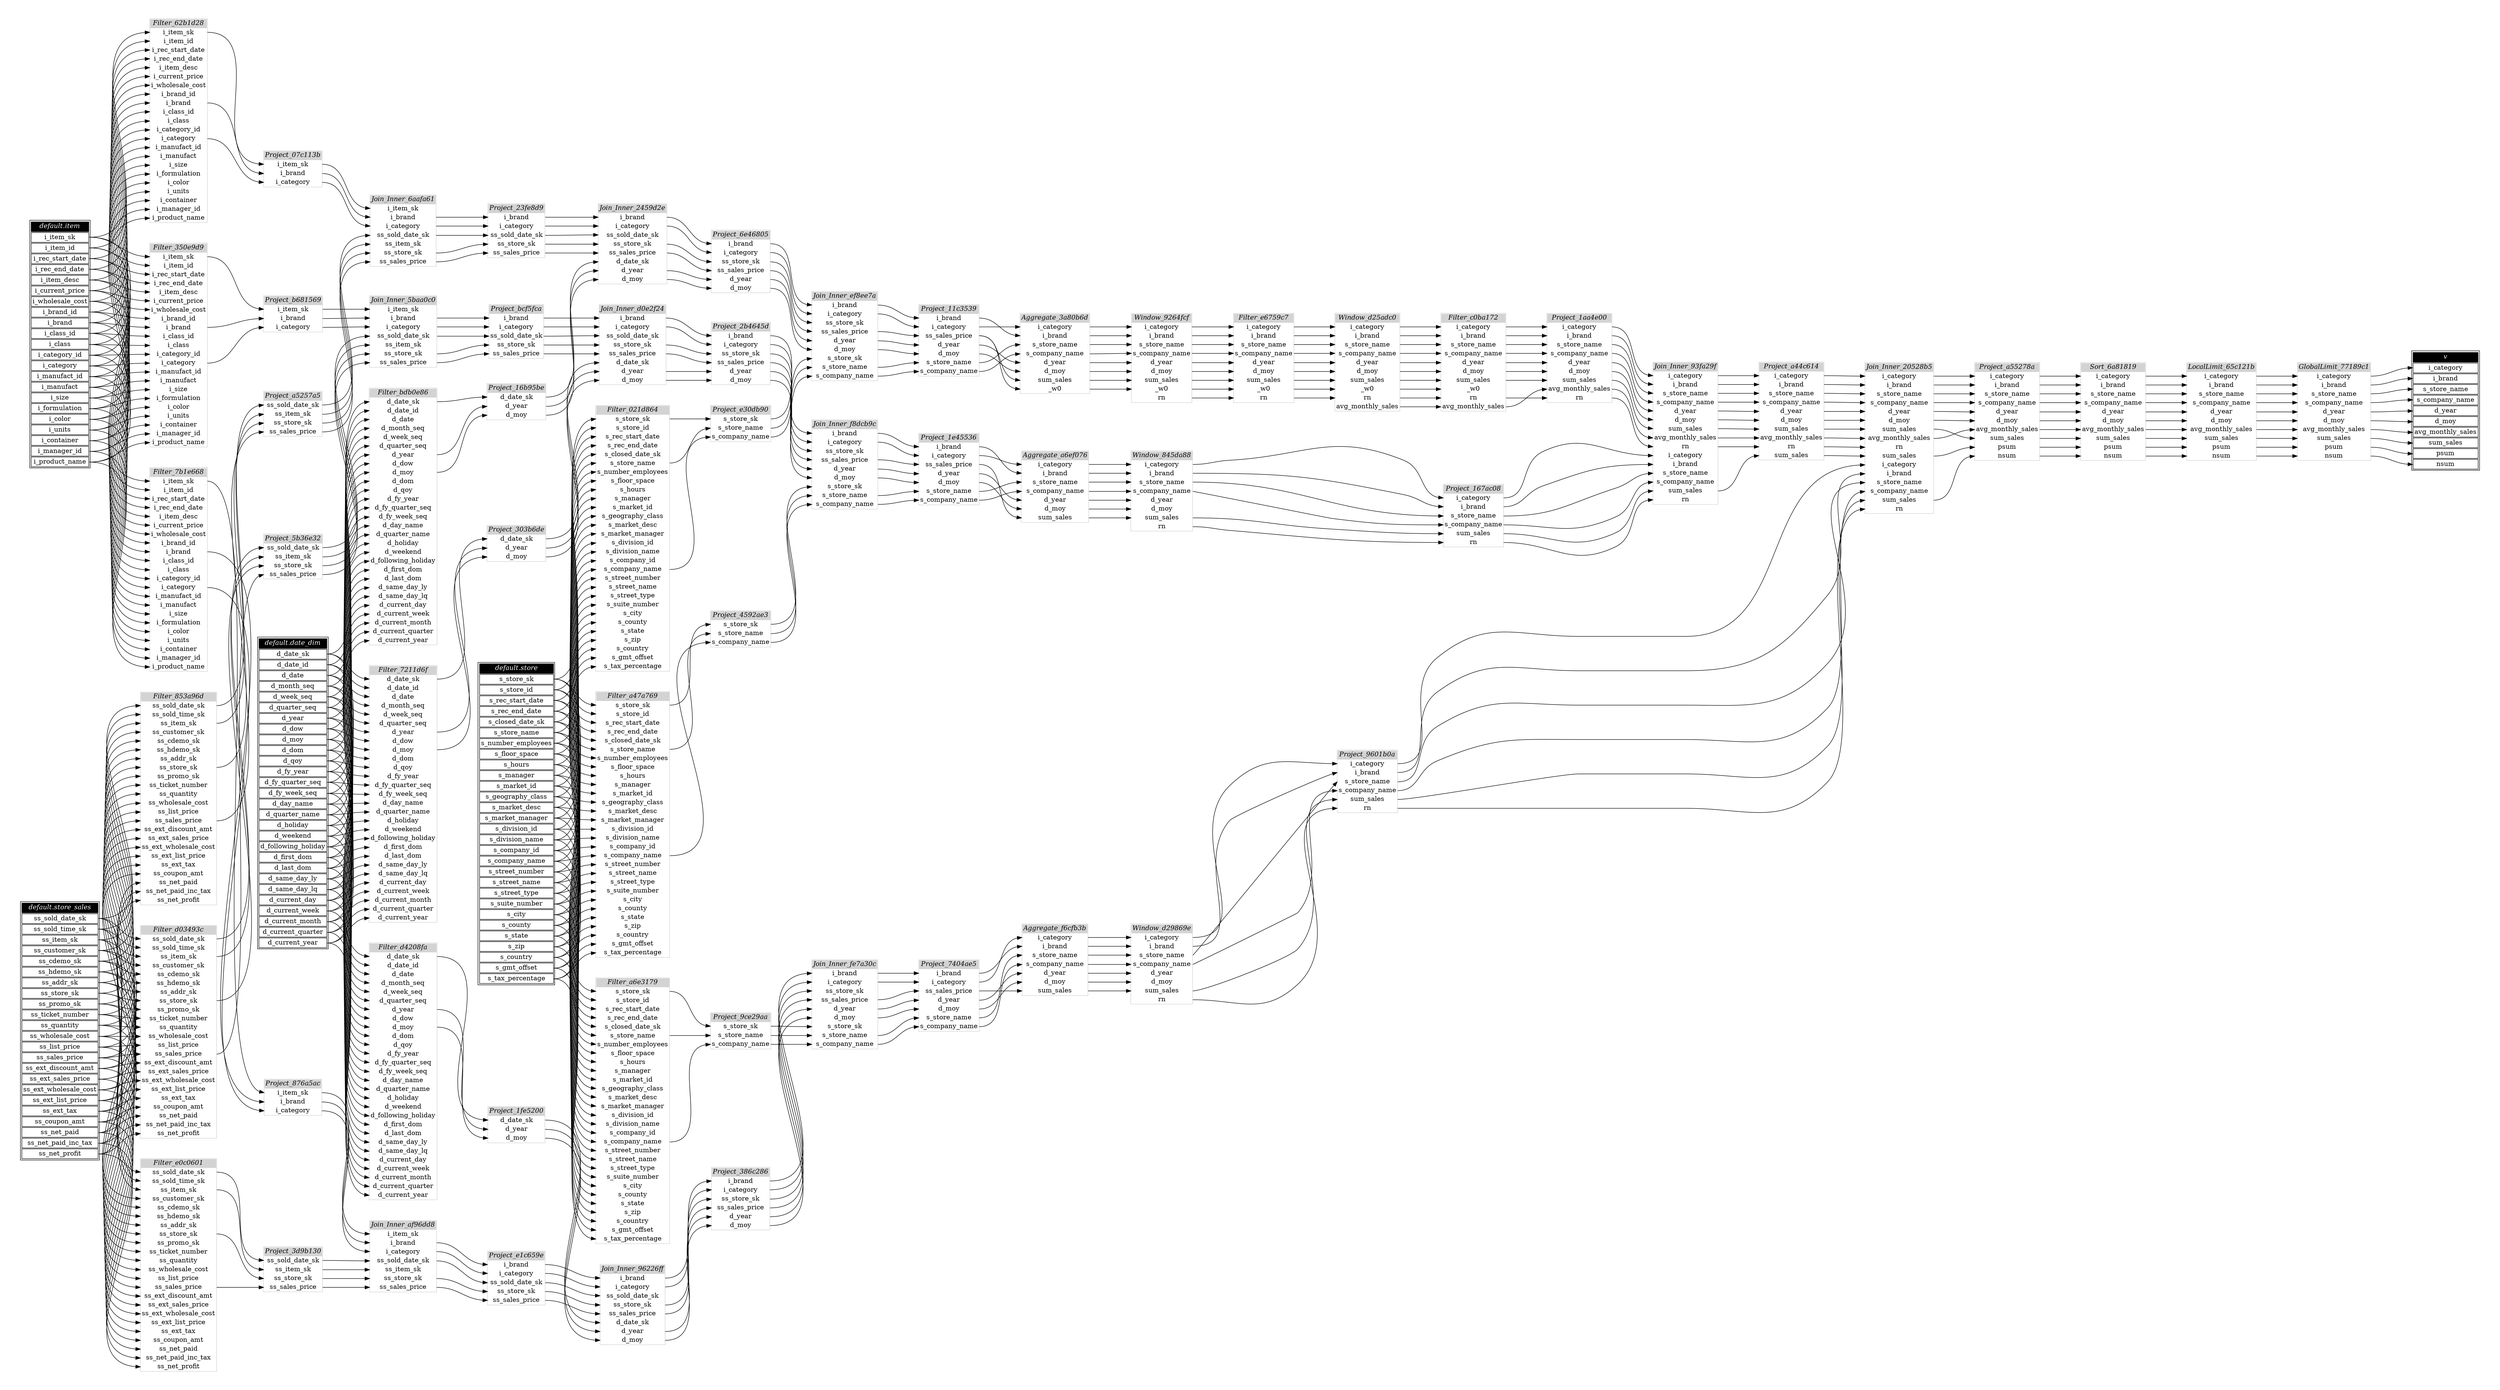 // Automatically generated by TPCDSFlowTestSuite


digraph {
  graph [pad="0.5" nodesep="0.5" ranksep="1" fontname="Helvetica" rankdir=LR];
  node [shape=plaintext]

  
"Aggregate_3a80b6d" [label=<
<table color="lightgray" border="1" cellborder="0" cellspacing="0">
  <tr><td bgcolor="lightgray" port="nodeName"><i>Aggregate_3a80b6d</i></td></tr>
  <tr><td port="0">i_category</td></tr>
<tr><td port="1">i_brand</td></tr>
<tr><td port="2">s_store_name</td></tr>
<tr><td port="3">s_company_name</td></tr>
<tr><td port="4">d_year</td></tr>
<tr><td port="5">d_moy</td></tr>
<tr><td port="6">sum_sales</td></tr>
<tr><td port="7">_w0</td></tr>
</table>>];
     

"Aggregate_a6ef076" [label=<
<table color="lightgray" border="1" cellborder="0" cellspacing="0">
  <tr><td bgcolor="lightgray" port="nodeName"><i>Aggregate_a6ef076</i></td></tr>
  <tr><td port="0">i_category</td></tr>
<tr><td port="1">i_brand</td></tr>
<tr><td port="2">s_store_name</td></tr>
<tr><td port="3">s_company_name</td></tr>
<tr><td port="4">d_year</td></tr>
<tr><td port="5">d_moy</td></tr>
<tr><td port="6">sum_sales</td></tr>
</table>>];
     

"Aggregate_f6cfb3b" [label=<
<table color="lightgray" border="1" cellborder="0" cellspacing="0">
  <tr><td bgcolor="lightgray" port="nodeName"><i>Aggregate_f6cfb3b</i></td></tr>
  <tr><td port="0">i_category</td></tr>
<tr><td port="1">i_brand</td></tr>
<tr><td port="2">s_store_name</td></tr>
<tr><td port="3">s_company_name</td></tr>
<tr><td port="4">d_year</td></tr>
<tr><td port="5">d_moy</td></tr>
<tr><td port="6">sum_sales</td></tr>
</table>>];
     

"Filter_021d864" [label=<
<table color="lightgray" border="1" cellborder="0" cellspacing="0">
  <tr><td bgcolor="lightgray" port="nodeName"><i>Filter_021d864</i></td></tr>
  <tr><td port="0">s_store_sk</td></tr>
<tr><td port="1">s_store_id</td></tr>
<tr><td port="2">s_rec_start_date</td></tr>
<tr><td port="3">s_rec_end_date</td></tr>
<tr><td port="4">s_closed_date_sk</td></tr>
<tr><td port="5">s_store_name</td></tr>
<tr><td port="6">s_number_employees</td></tr>
<tr><td port="7">s_floor_space</td></tr>
<tr><td port="8">s_hours</td></tr>
<tr><td port="9">s_manager</td></tr>
<tr><td port="10">s_market_id</td></tr>
<tr><td port="11">s_geography_class</td></tr>
<tr><td port="12">s_market_desc</td></tr>
<tr><td port="13">s_market_manager</td></tr>
<tr><td port="14">s_division_id</td></tr>
<tr><td port="15">s_division_name</td></tr>
<tr><td port="16">s_company_id</td></tr>
<tr><td port="17">s_company_name</td></tr>
<tr><td port="18">s_street_number</td></tr>
<tr><td port="19">s_street_name</td></tr>
<tr><td port="20">s_street_type</td></tr>
<tr><td port="21">s_suite_number</td></tr>
<tr><td port="22">s_city</td></tr>
<tr><td port="23">s_county</td></tr>
<tr><td port="24">s_state</td></tr>
<tr><td port="25">s_zip</td></tr>
<tr><td port="26">s_country</td></tr>
<tr><td port="27">s_gmt_offset</td></tr>
<tr><td port="28">s_tax_percentage</td></tr>
</table>>];
     

"Filter_350e9d9" [label=<
<table color="lightgray" border="1" cellborder="0" cellspacing="0">
  <tr><td bgcolor="lightgray" port="nodeName"><i>Filter_350e9d9</i></td></tr>
  <tr><td port="0">i_item_sk</td></tr>
<tr><td port="1">i_item_id</td></tr>
<tr><td port="2">i_rec_start_date</td></tr>
<tr><td port="3">i_rec_end_date</td></tr>
<tr><td port="4">i_item_desc</td></tr>
<tr><td port="5">i_current_price</td></tr>
<tr><td port="6">i_wholesale_cost</td></tr>
<tr><td port="7">i_brand_id</td></tr>
<tr><td port="8">i_brand</td></tr>
<tr><td port="9">i_class_id</td></tr>
<tr><td port="10">i_class</td></tr>
<tr><td port="11">i_category_id</td></tr>
<tr><td port="12">i_category</td></tr>
<tr><td port="13">i_manufact_id</td></tr>
<tr><td port="14">i_manufact</td></tr>
<tr><td port="15">i_size</td></tr>
<tr><td port="16">i_formulation</td></tr>
<tr><td port="17">i_color</td></tr>
<tr><td port="18">i_units</td></tr>
<tr><td port="19">i_container</td></tr>
<tr><td port="20">i_manager_id</td></tr>
<tr><td port="21">i_product_name</td></tr>
</table>>];
     

"Filter_62b1d28" [label=<
<table color="lightgray" border="1" cellborder="0" cellspacing="0">
  <tr><td bgcolor="lightgray" port="nodeName"><i>Filter_62b1d28</i></td></tr>
  <tr><td port="0">i_item_sk</td></tr>
<tr><td port="1">i_item_id</td></tr>
<tr><td port="2">i_rec_start_date</td></tr>
<tr><td port="3">i_rec_end_date</td></tr>
<tr><td port="4">i_item_desc</td></tr>
<tr><td port="5">i_current_price</td></tr>
<tr><td port="6">i_wholesale_cost</td></tr>
<tr><td port="7">i_brand_id</td></tr>
<tr><td port="8">i_brand</td></tr>
<tr><td port="9">i_class_id</td></tr>
<tr><td port="10">i_class</td></tr>
<tr><td port="11">i_category_id</td></tr>
<tr><td port="12">i_category</td></tr>
<tr><td port="13">i_manufact_id</td></tr>
<tr><td port="14">i_manufact</td></tr>
<tr><td port="15">i_size</td></tr>
<tr><td port="16">i_formulation</td></tr>
<tr><td port="17">i_color</td></tr>
<tr><td port="18">i_units</td></tr>
<tr><td port="19">i_container</td></tr>
<tr><td port="20">i_manager_id</td></tr>
<tr><td port="21">i_product_name</td></tr>
</table>>];
     

"Filter_7211d6f" [label=<
<table color="lightgray" border="1" cellborder="0" cellspacing="0">
  <tr><td bgcolor="lightgray" port="nodeName"><i>Filter_7211d6f</i></td></tr>
  <tr><td port="0">d_date_sk</td></tr>
<tr><td port="1">d_date_id</td></tr>
<tr><td port="2">d_date</td></tr>
<tr><td port="3">d_month_seq</td></tr>
<tr><td port="4">d_week_seq</td></tr>
<tr><td port="5">d_quarter_seq</td></tr>
<tr><td port="6">d_year</td></tr>
<tr><td port="7">d_dow</td></tr>
<tr><td port="8">d_moy</td></tr>
<tr><td port="9">d_dom</td></tr>
<tr><td port="10">d_qoy</td></tr>
<tr><td port="11">d_fy_year</td></tr>
<tr><td port="12">d_fy_quarter_seq</td></tr>
<tr><td port="13">d_fy_week_seq</td></tr>
<tr><td port="14">d_day_name</td></tr>
<tr><td port="15">d_quarter_name</td></tr>
<tr><td port="16">d_holiday</td></tr>
<tr><td port="17">d_weekend</td></tr>
<tr><td port="18">d_following_holiday</td></tr>
<tr><td port="19">d_first_dom</td></tr>
<tr><td port="20">d_last_dom</td></tr>
<tr><td port="21">d_same_day_ly</td></tr>
<tr><td port="22">d_same_day_lq</td></tr>
<tr><td port="23">d_current_day</td></tr>
<tr><td port="24">d_current_week</td></tr>
<tr><td port="25">d_current_month</td></tr>
<tr><td port="26">d_current_quarter</td></tr>
<tr><td port="27">d_current_year</td></tr>
</table>>];
     

"Filter_7b1e668" [label=<
<table color="lightgray" border="1" cellborder="0" cellspacing="0">
  <tr><td bgcolor="lightgray" port="nodeName"><i>Filter_7b1e668</i></td></tr>
  <tr><td port="0">i_item_sk</td></tr>
<tr><td port="1">i_item_id</td></tr>
<tr><td port="2">i_rec_start_date</td></tr>
<tr><td port="3">i_rec_end_date</td></tr>
<tr><td port="4">i_item_desc</td></tr>
<tr><td port="5">i_current_price</td></tr>
<tr><td port="6">i_wholesale_cost</td></tr>
<tr><td port="7">i_brand_id</td></tr>
<tr><td port="8">i_brand</td></tr>
<tr><td port="9">i_class_id</td></tr>
<tr><td port="10">i_class</td></tr>
<tr><td port="11">i_category_id</td></tr>
<tr><td port="12">i_category</td></tr>
<tr><td port="13">i_manufact_id</td></tr>
<tr><td port="14">i_manufact</td></tr>
<tr><td port="15">i_size</td></tr>
<tr><td port="16">i_formulation</td></tr>
<tr><td port="17">i_color</td></tr>
<tr><td port="18">i_units</td></tr>
<tr><td port="19">i_container</td></tr>
<tr><td port="20">i_manager_id</td></tr>
<tr><td port="21">i_product_name</td></tr>
</table>>];
     

"Filter_853a96d" [label=<
<table color="lightgray" border="1" cellborder="0" cellspacing="0">
  <tr><td bgcolor="lightgray" port="nodeName"><i>Filter_853a96d</i></td></tr>
  <tr><td port="0">ss_sold_date_sk</td></tr>
<tr><td port="1">ss_sold_time_sk</td></tr>
<tr><td port="2">ss_item_sk</td></tr>
<tr><td port="3">ss_customer_sk</td></tr>
<tr><td port="4">ss_cdemo_sk</td></tr>
<tr><td port="5">ss_hdemo_sk</td></tr>
<tr><td port="6">ss_addr_sk</td></tr>
<tr><td port="7">ss_store_sk</td></tr>
<tr><td port="8">ss_promo_sk</td></tr>
<tr><td port="9">ss_ticket_number</td></tr>
<tr><td port="10">ss_quantity</td></tr>
<tr><td port="11">ss_wholesale_cost</td></tr>
<tr><td port="12">ss_list_price</td></tr>
<tr><td port="13">ss_sales_price</td></tr>
<tr><td port="14">ss_ext_discount_amt</td></tr>
<tr><td port="15">ss_ext_sales_price</td></tr>
<tr><td port="16">ss_ext_wholesale_cost</td></tr>
<tr><td port="17">ss_ext_list_price</td></tr>
<tr><td port="18">ss_ext_tax</td></tr>
<tr><td port="19">ss_coupon_amt</td></tr>
<tr><td port="20">ss_net_paid</td></tr>
<tr><td port="21">ss_net_paid_inc_tax</td></tr>
<tr><td port="22">ss_net_profit</td></tr>
</table>>];
     

"Filter_a47a769" [label=<
<table color="lightgray" border="1" cellborder="0" cellspacing="0">
  <tr><td bgcolor="lightgray" port="nodeName"><i>Filter_a47a769</i></td></tr>
  <tr><td port="0">s_store_sk</td></tr>
<tr><td port="1">s_store_id</td></tr>
<tr><td port="2">s_rec_start_date</td></tr>
<tr><td port="3">s_rec_end_date</td></tr>
<tr><td port="4">s_closed_date_sk</td></tr>
<tr><td port="5">s_store_name</td></tr>
<tr><td port="6">s_number_employees</td></tr>
<tr><td port="7">s_floor_space</td></tr>
<tr><td port="8">s_hours</td></tr>
<tr><td port="9">s_manager</td></tr>
<tr><td port="10">s_market_id</td></tr>
<tr><td port="11">s_geography_class</td></tr>
<tr><td port="12">s_market_desc</td></tr>
<tr><td port="13">s_market_manager</td></tr>
<tr><td port="14">s_division_id</td></tr>
<tr><td port="15">s_division_name</td></tr>
<tr><td port="16">s_company_id</td></tr>
<tr><td port="17">s_company_name</td></tr>
<tr><td port="18">s_street_number</td></tr>
<tr><td port="19">s_street_name</td></tr>
<tr><td port="20">s_street_type</td></tr>
<tr><td port="21">s_suite_number</td></tr>
<tr><td port="22">s_city</td></tr>
<tr><td port="23">s_county</td></tr>
<tr><td port="24">s_state</td></tr>
<tr><td port="25">s_zip</td></tr>
<tr><td port="26">s_country</td></tr>
<tr><td port="27">s_gmt_offset</td></tr>
<tr><td port="28">s_tax_percentage</td></tr>
</table>>];
     

"Filter_a6e3179" [label=<
<table color="lightgray" border="1" cellborder="0" cellspacing="0">
  <tr><td bgcolor="lightgray" port="nodeName"><i>Filter_a6e3179</i></td></tr>
  <tr><td port="0">s_store_sk</td></tr>
<tr><td port="1">s_store_id</td></tr>
<tr><td port="2">s_rec_start_date</td></tr>
<tr><td port="3">s_rec_end_date</td></tr>
<tr><td port="4">s_closed_date_sk</td></tr>
<tr><td port="5">s_store_name</td></tr>
<tr><td port="6">s_number_employees</td></tr>
<tr><td port="7">s_floor_space</td></tr>
<tr><td port="8">s_hours</td></tr>
<tr><td port="9">s_manager</td></tr>
<tr><td port="10">s_market_id</td></tr>
<tr><td port="11">s_geography_class</td></tr>
<tr><td port="12">s_market_desc</td></tr>
<tr><td port="13">s_market_manager</td></tr>
<tr><td port="14">s_division_id</td></tr>
<tr><td port="15">s_division_name</td></tr>
<tr><td port="16">s_company_id</td></tr>
<tr><td port="17">s_company_name</td></tr>
<tr><td port="18">s_street_number</td></tr>
<tr><td port="19">s_street_name</td></tr>
<tr><td port="20">s_street_type</td></tr>
<tr><td port="21">s_suite_number</td></tr>
<tr><td port="22">s_city</td></tr>
<tr><td port="23">s_county</td></tr>
<tr><td port="24">s_state</td></tr>
<tr><td port="25">s_zip</td></tr>
<tr><td port="26">s_country</td></tr>
<tr><td port="27">s_gmt_offset</td></tr>
<tr><td port="28">s_tax_percentage</td></tr>
</table>>];
     

"Filter_bdb0e86" [label=<
<table color="lightgray" border="1" cellborder="0" cellspacing="0">
  <tr><td bgcolor="lightgray" port="nodeName"><i>Filter_bdb0e86</i></td></tr>
  <tr><td port="0">d_date_sk</td></tr>
<tr><td port="1">d_date_id</td></tr>
<tr><td port="2">d_date</td></tr>
<tr><td port="3">d_month_seq</td></tr>
<tr><td port="4">d_week_seq</td></tr>
<tr><td port="5">d_quarter_seq</td></tr>
<tr><td port="6">d_year</td></tr>
<tr><td port="7">d_dow</td></tr>
<tr><td port="8">d_moy</td></tr>
<tr><td port="9">d_dom</td></tr>
<tr><td port="10">d_qoy</td></tr>
<tr><td port="11">d_fy_year</td></tr>
<tr><td port="12">d_fy_quarter_seq</td></tr>
<tr><td port="13">d_fy_week_seq</td></tr>
<tr><td port="14">d_day_name</td></tr>
<tr><td port="15">d_quarter_name</td></tr>
<tr><td port="16">d_holiday</td></tr>
<tr><td port="17">d_weekend</td></tr>
<tr><td port="18">d_following_holiday</td></tr>
<tr><td port="19">d_first_dom</td></tr>
<tr><td port="20">d_last_dom</td></tr>
<tr><td port="21">d_same_day_ly</td></tr>
<tr><td port="22">d_same_day_lq</td></tr>
<tr><td port="23">d_current_day</td></tr>
<tr><td port="24">d_current_week</td></tr>
<tr><td port="25">d_current_month</td></tr>
<tr><td port="26">d_current_quarter</td></tr>
<tr><td port="27">d_current_year</td></tr>
</table>>];
     

"Filter_c0ba172" [label=<
<table color="lightgray" border="1" cellborder="0" cellspacing="0">
  <tr><td bgcolor="lightgray" port="nodeName"><i>Filter_c0ba172</i></td></tr>
  <tr><td port="0">i_category</td></tr>
<tr><td port="1">i_brand</td></tr>
<tr><td port="2">s_store_name</td></tr>
<tr><td port="3">s_company_name</td></tr>
<tr><td port="4">d_year</td></tr>
<tr><td port="5">d_moy</td></tr>
<tr><td port="6">sum_sales</td></tr>
<tr><td port="7">_w0</td></tr>
<tr><td port="8">rn</td></tr>
<tr><td port="9">avg_monthly_sales</td></tr>
</table>>];
     

"Filter_d03493c" [label=<
<table color="lightgray" border="1" cellborder="0" cellspacing="0">
  <tr><td bgcolor="lightgray" port="nodeName"><i>Filter_d03493c</i></td></tr>
  <tr><td port="0">ss_sold_date_sk</td></tr>
<tr><td port="1">ss_sold_time_sk</td></tr>
<tr><td port="2">ss_item_sk</td></tr>
<tr><td port="3">ss_customer_sk</td></tr>
<tr><td port="4">ss_cdemo_sk</td></tr>
<tr><td port="5">ss_hdemo_sk</td></tr>
<tr><td port="6">ss_addr_sk</td></tr>
<tr><td port="7">ss_store_sk</td></tr>
<tr><td port="8">ss_promo_sk</td></tr>
<tr><td port="9">ss_ticket_number</td></tr>
<tr><td port="10">ss_quantity</td></tr>
<tr><td port="11">ss_wholesale_cost</td></tr>
<tr><td port="12">ss_list_price</td></tr>
<tr><td port="13">ss_sales_price</td></tr>
<tr><td port="14">ss_ext_discount_amt</td></tr>
<tr><td port="15">ss_ext_sales_price</td></tr>
<tr><td port="16">ss_ext_wholesale_cost</td></tr>
<tr><td port="17">ss_ext_list_price</td></tr>
<tr><td port="18">ss_ext_tax</td></tr>
<tr><td port="19">ss_coupon_amt</td></tr>
<tr><td port="20">ss_net_paid</td></tr>
<tr><td port="21">ss_net_paid_inc_tax</td></tr>
<tr><td port="22">ss_net_profit</td></tr>
</table>>];
     

"Filter_d4208fa" [label=<
<table color="lightgray" border="1" cellborder="0" cellspacing="0">
  <tr><td bgcolor="lightgray" port="nodeName"><i>Filter_d4208fa</i></td></tr>
  <tr><td port="0">d_date_sk</td></tr>
<tr><td port="1">d_date_id</td></tr>
<tr><td port="2">d_date</td></tr>
<tr><td port="3">d_month_seq</td></tr>
<tr><td port="4">d_week_seq</td></tr>
<tr><td port="5">d_quarter_seq</td></tr>
<tr><td port="6">d_year</td></tr>
<tr><td port="7">d_dow</td></tr>
<tr><td port="8">d_moy</td></tr>
<tr><td port="9">d_dom</td></tr>
<tr><td port="10">d_qoy</td></tr>
<tr><td port="11">d_fy_year</td></tr>
<tr><td port="12">d_fy_quarter_seq</td></tr>
<tr><td port="13">d_fy_week_seq</td></tr>
<tr><td port="14">d_day_name</td></tr>
<tr><td port="15">d_quarter_name</td></tr>
<tr><td port="16">d_holiday</td></tr>
<tr><td port="17">d_weekend</td></tr>
<tr><td port="18">d_following_holiday</td></tr>
<tr><td port="19">d_first_dom</td></tr>
<tr><td port="20">d_last_dom</td></tr>
<tr><td port="21">d_same_day_ly</td></tr>
<tr><td port="22">d_same_day_lq</td></tr>
<tr><td port="23">d_current_day</td></tr>
<tr><td port="24">d_current_week</td></tr>
<tr><td port="25">d_current_month</td></tr>
<tr><td port="26">d_current_quarter</td></tr>
<tr><td port="27">d_current_year</td></tr>
</table>>];
     

"Filter_e0c0601" [label=<
<table color="lightgray" border="1" cellborder="0" cellspacing="0">
  <tr><td bgcolor="lightgray" port="nodeName"><i>Filter_e0c0601</i></td></tr>
  <tr><td port="0">ss_sold_date_sk</td></tr>
<tr><td port="1">ss_sold_time_sk</td></tr>
<tr><td port="2">ss_item_sk</td></tr>
<tr><td port="3">ss_customer_sk</td></tr>
<tr><td port="4">ss_cdemo_sk</td></tr>
<tr><td port="5">ss_hdemo_sk</td></tr>
<tr><td port="6">ss_addr_sk</td></tr>
<tr><td port="7">ss_store_sk</td></tr>
<tr><td port="8">ss_promo_sk</td></tr>
<tr><td port="9">ss_ticket_number</td></tr>
<tr><td port="10">ss_quantity</td></tr>
<tr><td port="11">ss_wholesale_cost</td></tr>
<tr><td port="12">ss_list_price</td></tr>
<tr><td port="13">ss_sales_price</td></tr>
<tr><td port="14">ss_ext_discount_amt</td></tr>
<tr><td port="15">ss_ext_sales_price</td></tr>
<tr><td port="16">ss_ext_wholesale_cost</td></tr>
<tr><td port="17">ss_ext_list_price</td></tr>
<tr><td port="18">ss_ext_tax</td></tr>
<tr><td port="19">ss_coupon_amt</td></tr>
<tr><td port="20">ss_net_paid</td></tr>
<tr><td port="21">ss_net_paid_inc_tax</td></tr>
<tr><td port="22">ss_net_profit</td></tr>
</table>>];
     

"Filter_e6759c7" [label=<
<table color="lightgray" border="1" cellborder="0" cellspacing="0">
  <tr><td bgcolor="lightgray" port="nodeName"><i>Filter_e6759c7</i></td></tr>
  <tr><td port="0">i_category</td></tr>
<tr><td port="1">i_brand</td></tr>
<tr><td port="2">s_store_name</td></tr>
<tr><td port="3">s_company_name</td></tr>
<tr><td port="4">d_year</td></tr>
<tr><td port="5">d_moy</td></tr>
<tr><td port="6">sum_sales</td></tr>
<tr><td port="7">_w0</td></tr>
<tr><td port="8">rn</td></tr>
</table>>];
     

"GlobalLimit_77189c1" [label=<
<table color="lightgray" border="1" cellborder="0" cellspacing="0">
  <tr><td bgcolor="lightgray" port="nodeName"><i>GlobalLimit_77189c1</i></td></tr>
  <tr><td port="0">i_category</td></tr>
<tr><td port="1">i_brand</td></tr>
<tr><td port="2">s_store_name</td></tr>
<tr><td port="3">s_company_name</td></tr>
<tr><td port="4">d_year</td></tr>
<tr><td port="5">d_moy</td></tr>
<tr><td port="6">avg_monthly_sales</td></tr>
<tr><td port="7">sum_sales</td></tr>
<tr><td port="8">psum</td></tr>
<tr><td port="9">nsum</td></tr>
</table>>];
     

"Join_Inner_20528b5" [label=<
<table color="lightgray" border="1" cellborder="0" cellspacing="0">
  <tr><td bgcolor="lightgray" port="nodeName"><i>Join_Inner_20528b5</i></td></tr>
  <tr><td port="0">i_category</td></tr>
<tr><td port="1">i_brand</td></tr>
<tr><td port="2">s_store_name</td></tr>
<tr><td port="3">s_company_name</td></tr>
<tr><td port="4">d_year</td></tr>
<tr><td port="5">d_moy</td></tr>
<tr><td port="6">sum_sales</td></tr>
<tr><td port="7">avg_monthly_sales</td></tr>
<tr><td port="8">rn</td></tr>
<tr><td port="9">sum_sales</td></tr>
<tr><td port="10">i_category</td></tr>
<tr><td port="11">i_brand</td></tr>
<tr><td port="12">s_store_name</td></tr>
<tr><td port="13">s_company_name</td></tr>
<tr><td port="14">sum_sales</td></tr>
<tr><td port="15">rn</td></tr>
</table>>];
     

"Join_Inner_2459d2e" [label=<
<table color="lightgray" border="1" cellborder="0" cellspacing="0">
  <tr><td bgcolor="lightgray" port="nodeName"><i>Join_Inner_2459d2e</i></td></tr>
  <tr><td port="0">i_brand</td></tr>
<tr><td port="1">i_category</td></tr>
<tr><td port="2">ss_sold_date_sk</td></tr>
<tr><td port="3">ss_store_sk</td></tr>
<tr><td port="4">ss_sales_price</td></tr>
<tr><td port="5">d_date_sk</td></tr>
<tr><td port="6">d_year</td></tr>
<tr><td port="7">d_moy</td></tr>
</table>>];
     

"Join_Inner_5baa0c0" [label=<
<table color="lightgray" border="1" cellborder="0" cellspacing="0">
  <tr><td bgcolor="lightgray" port="nodeName"><i>Join_Inner_5baa0c0</i></td></tr>
  <tr><td port="0">i_item_sk</td></tr>
<tr><td port="1">i_brand</td></tr>
<tr><td port="2">i_category</td></tr>
<tr><td port="3">ss_sold_date_sk</td></tr>
<tr><td port="4">ss_item_sk</td></tr>
<tr><td port="5">ss_store_sk</td></tr>
<tr><td port="6">ss_sales_price</td></tr>
</table>>];
     

"Join_Inner_6aafa61" [label=<
<table color="lightgray" border="1" cellborder="0" cellspacing="0">
  <tr><td bgcolor="lightgray" port="nodeName"><i>Join_Inner_6aafa61</i></td></tr>
  <tr><td port="0">i_item_sk</td></tr>
<tr><td port="1">i_brand</td></tr>
<tr><td port="2">i_category</td></tr>
<tr><td port="3">ss_sold_date_sk</td></tr>
<tr><td port="4">ss_item_sk</td></tr>
<tr><td port="5">ss_store_sk</td></tr>
<tr><td port="6">ss_sales_price</td></tr>
</table>>];
     

"Join_Inner_93fa29f" [label=<
<table color="lightgray" border="1" cellborder="0" cellspacing="0">
  <tr><td bgcolor="lightgray" port="nodeName"><i>Join_Inner_93fa29f</i></td></tr>
  <tr><td port="0">i_category</td></tr>
<tr><td port="1">i_brand</td></tr>
<tr><td port="2">s_store_name</td></tr>
<tr><td port="3">s_company_name</td></tr>
<tr><td port="4">d_year</td></tr>
<tr><td port="5">d_moy</td></tr>
<tr><td port="6">sum_sales</td></tr>
<tr><td port="7">avg_monthly_sales</td></tr>
<tr><td port="8">rn</td></tr>
<tr><td port="9">i_category</td></tr>
<tr><td port="10">i_brand</td></tr>
<tr><td port="11">s_store_name</td></tr>
<tr><td port="12">s_company_name</td></tr>
<tr><td port="13">sum_sales</td></tr>
<tr><td port="14">rn</td></tr>
</table>>];
     

"Join_Inner_96226ff" [label=<
<table color="lightgray" border="1" cellborder="0" cellspacing="0">
  <tr><td bgcolor="lightgray" port="nodeName"><i>Join_Inner_96226ff</i></td></tr>
  <tr><td port="0">i_brand</td></tr>
<tr><td port="1">i_category</td></tr>
<tr><td port="2">ss_sold_date_sk</td></tr>
<tr><td port="3">ss_store_sk</td></tr>
<tr><td port="4">ss_sales_price</td></tr>
<tr><td port="5">d_date_sk</td></tr>
<tr><td port="6">d_year</td></tr>
<tr><td port="7">d_moy</td></tr>
</table>>];
     

"Join_Inner_af96dd8" [label=<
<table color="lightgray" border="1" cellborder="0" cellspacing="0">
  <tr><td bgcolor="lightgray" port="nodeName"><i>Join_Inner_af96dd8</i></td></tr>
  <tr><td port="0">i_item_sk</td></tr>
<tr><td port="1">i_brand</td></tr>
<tr><td port="2">i_category</td></tr>
<tr><td port="3">ss_sold_date_sk</td></tr>
<tr><td port="4">ss_item_sk</td></tr>
<tr><td port="5">ss_store_sk</td></tr>
<tr><td port="6">ss_sales_price</td></tr>
</table>>];
     

"Join_Inner_d0e2f24" [label=<
<table color="lightgray" border="1" cellborder="0" cellspacing="0">
  <tr><td bgcolor="lightgray" port="nodeName"><i>Join_Inner_d0e2f24</i></td></tr>
  <tr><td port="0">i_brand</td></tr>
<tr><td port="1">i_category</td></tr>
<tr><td port="2">ss_sold_date_sk</td></tr>
<tr><td port="3">ss_store_sk</td></tr>
<tr><td port="4">ss_sales_price</td></tr>
<tr><td port="5">d_date_sk</td></tr>
<tr><td port="6">d_year</td></tr>
<tr><td port="7">d_moy</td></tr>
</table>>];
     

"Join_Inner_ef8ee7a" [label=<
<table color="lightgray" border="1" cellborder="0" cellspacing="0">
  <tr><td bgcolor="lightgray" port="nodeName"><i>Join_Inner_ef8ee7a</i></td></tr>
  <tr><td port="0">i_brand</td></tr>
<tr><td port="1">i_category</td></tr>
<tr><td port="2">ss_store_sk</td></tr>
<tr><td port="3">ss_sales_price</td></tr>
<tr><td port="4">d_year</td></tr>
<tr><td port="5">d_moy</td></tr>
<tr><td port="6">s_store_sk</td></tr>
<tr><td port="7">s_store_name</td></tr>
<tr><td port="8">s_company_name</td></tr>
</table>>];
     

"Join_Inner_f8dcb9c" [label=<
<table color="lightgray" border="1" cellborder="0" cellspacing="0">
  <tr><td bgcolor="lightgray" port="nodeName"><i>Join_Inner_f8dcb9c</i></td></tr>
  <tr><td port="0">i_brand</td></tr>
<tr><td port="1">i_category</td></tr>
<tr><td port="2">ss_store_sk</td></tr>
<tr><td port="3">ss_sales_price</td></tr>
<tr><td port="4">d_year</td></tr>
<tr><td port="5">d_moy</td></tr>
<tr><td port="6">s_store_sk</td></tr>
<tr><td port="7">s_store_name</td></tr>
<tr><td port="8">s_company_name</td></tr>
</table>>];
     

"Join_Inner_fe7a30c" [label=<
<table color="lightgray" border="1" cellborder="0" cellspacing="0">
  <tr><td bgcolor="lightgray" port="nodeName"><i>Join_Inner_fe7a30c</i></td></tr>
  <tr><td port="0">i_brand</td></tr>
<tr><td port="1">i_category</td></tr>
<tr><td port="2">ss_store_sk</td></tr>
<tr><td port="3">ss_sales_price</td></tr>
<tr><td port="4">d_year</td></tr>
<tr><td port="5">d_moy</td></tr>
<tr><td port="6">s_store_sk</td></tr>
<tr><td port="7">s_store_name</td></tr>
<tr><td port="8">s_company_name</td></tr>
</table>>];
     

"LocalLimit_65c121b" [label=<
<table color="lightgray" border="1" cellborder="0" cellspacing="0">
  <tr><td bgcolor="lightgray" port="nodeName"><i>LocalLimit_65c121b</i></td></tr>
  <tr><td port="0">i_category</td></tr>
<tr><td port="1">i_brand</td></tr>
<tr><td port="2">s_store_name</td></tr>
<tr><td port="3">s_company_name</td></tr>
<tr><td port="4">d_year</td></tr>
<tr><td port="5">d_moy</td></tr>
<tr><td port="6">avg_monthly_sales</td></tr>
<tr><td port="7">sum_sales</td></tr>
<tr><td port="8">psum</td></tr>
<tr><td port="9">nsum</td></tr>
</table>>];
     

"Project_07c113b" [label=<
<table color="lightgray" border="1" cellborder="0" cellspacing="0">
  <tr><td bgcolor="lightgray" port="nodeName"><i>Project_07c113b</i></td></tr>
  <tr><td port="0">i_item_sk</td></tr>
<tr><td port="1">i_brand</td></tr>
<tr><td port="2">i_category</td></tr>
</table>>];
     

"Project_11c3539" [label=<
<table color="lightgray" border="1" cellborder="0" cellspacing="0">
  <tr><td bgcolor="lightgray" port="nodeName"><i>Project_11c3539</i></td></tr>
  <tr><td port="0">i_brand</td></tr>
<tr><td port="1">i_category</td></tr>
<tr><td port="2">ss_sales_price</td></tr>
<tr><td port="3">d_year</td></tr>
<tr><td port="4">d_moy</td></tr>
<tr><td port="5">s_store_name</td></tr>
<tr><td port="6">s_company_name</td></tr>
</table>>];
     

"Project_167ac08" [label=<
<table color="lightgray" border="1" cellborder="0" cellspacing="0">
  <tr><td bgcolor="lightgray" port="nodeName"><i>Project_167ac08</i></td></tr>
  <tr><td port="0">i_category</td></tr>
<tr><td port="1">i_brand</td></tr>
<tr><td port="2">s_store_name</td></tr>
<tr><td port="3">s_company_name</td></tr>
<tr><td port="4">sum_sales</td></tr>
<tr><td port="5">rn</td></tr>
</table>>];
     

"Project_16b95be" [label=<
<table color="lightgray" border="1" cellborder="0" cellspacing="0">
  <tr><td bgcolor="lightgray" port="nodeName"><i>Project_16b95be</i></td></tr>
  <tr><td port="0">d_date_sk</td></tr>
<tr><td port="1">d_year</td></tr>
<tr><td port="2">d_moy</td></tr>
</table>>];
     

"Project_1aa4e00" [label=<
<table color="lightgray" border="1" cellborder="0" cellspacing="0">
  <tr><td bgcolor="lightgray" port="nodeName"><i>Project_1aa4e00</i></td></tr>
  <tr><td port="0">i_category</td></tr>
<tr><td port="1">i_brand</td></tr>
<tr><td port="2">s_store_name</td></tr>
<tr><td port="3">s_company_name</td></tr>
<tr><td port="4">d_year</td></tr>
<tr><td port="5">d_moy</td></tr>
<tr><td port="6">sum_sales</td></tr>
<tr><td port="7">avg_monthly_sales</td></tr>
<tr><td port="8">rn</td></tr>
</table>>];
     

"Project_1e45536" [label=<
<table color="lightgray" border="1" cellborder="0" cellspacing="0">
  <tr><td bgcolor="lightgray" port="nodeName"><i>Project_1e45536</i></td></tr>
  <tr><td port="0">i_brand</td></tr>
<tr><td port="1">i_category</td></tr>
<tr><td port="2">ss_sales_price</td></tr>
<tr><td port="3">d_year</td></tr>
<tr><td port="4">d_moy</td></tr>
<tr><td port="5">s_store_name</td></tr>
<tr><td port="6">s_company_name</td></tr>
</table>>];
     

"Project_1fe5200" [label=<
<table color="lightgray" border="1" cellborder="0" cellspacing="0">
  <tr><td bgcolor="lightgray" port="nodeName"><i>Project_1fe5200</i></td></tr>
  <tr><td port="0">d_date_sk</td></tr>
<tr><td port="1">d_year</td></tr>
<tr><td port="2">d_moy</td></tr>
</table>>];
     

"Project_23fe8d9" [label=<
<table color="lightgray" border="1" cellborder="0" cellspacing="0">
  <tr><td bgcolor="lightgray" port="nodeName"><i>Project_23fe8d9</i></td></tr>
  <tr><td port="0">i_brand</td></tr>
<tr><td port="1">i_category</td></tr>
<tr><td port="2">ss_sold_date_sk</td></tr>
<tr><td port="3">ss_store_sk</td></tr>
<tr><td port="4">ss_sales_price</td></tr>
</table>>];
     

"Project_2b4645d" [label=<
<table color="lightgray" border="1" cellborder="0" cellspacing="0">
  <tr><td bgcolor="lightgray" port="nodeName"><i>Project_2b4645d</i></td></tr>
  <tr><td port="0">i_brand</td></tr>
<tr><td port="1">i_category</td></tr>
<tr><td port="2">ss_store_sk</td></tr>
<tr><td port="3">ss_sales_price</td></tr>
<tr><td port="4">d_year</td></tr>
<tr><td port="5">d_moy</td></tr>
</table>>];
     

"Project_303b6de" [label=<
<table color="lightgray" border="1" cellborder="0" cellspacing="0">
  <tr><td bgcolor="lightgray" port="nodeName"><i>Project_303b6de</i></td></tr>
  <tr><td port="0">d_date_sk</td></tr>
<tr><td port="1">d_year</td></tr>
<tr><td port="2">d_moy</td></tr>
</table>>];
     

"Project_386c286" [label=<
<table color="lightgray" border="1" cellborder="0" cellspacing="0">
  <tr><td bgcolor="lightgray" port="nodeName"><i>Project_386c286</i></td></tr>
  <tr><td port="0">i_brand</td></tr>
<tr><td port="1">i_category</td></tr>
<tr><td port="2">ss_store_sk</td></tr>
<tr><td port="3">ss_sales_price</td></tr>
<tr><td port="4">d_year</td></tr>
<tr><td port="5">d_moy</td></tr>
</table>>];
     

"Project_3d9b130" [label=<
<table color="lightgray" border="1" cellborder="0" cellspacing="0">
  <tr><td bgcolor="lightgray" port="nodeName"><i>Project_3d9b130</i></td></tr>
  <tr><td port="0">ss_sold_date_sk</td></tr>
<tr><td port="1">ss_item_sk</td></tr>
<tr><td port="2">ss_store_sk</td></tr>
<tr><td port="3">ss_sales_price</td></tr>
</table>>];
     

"Project_4592ae3" [label=<
<table color="lightgray" border="1" cellborder="0" cellspacing="0">
  <tr><td bgcolor="lightgray" port="nodeName"><i>Project_4592ae3</i></td></tr>
  <tr><td port="0">s_store_sk</td></tr>
<tr><td port="1">s_store_name</td></tr>
<tr><td port="2">s_company_name</td></tr>
</table>>];
     

"Project_5b36e32" [label=<
<table color="lightgray" border="1" cellborder="0" cellspacing="0">
  <tr><td bgcolor="lightgray" port="nodeName"><i>Project_5b36e32</i></td></tr>
  <tr><td port="0">ss_sold_date_sk</td></tr>
<tr><td port="1">ss_item_sk</td></tr>
<tr><td port="2">ss_store_sk</td></tr>
<tr><td port="3">ss_sales_price</td></tr>
</table>>];
     

"Project_6e46805" [label=<
<table color="lightgray" border="1" cellborder="0" cellspacing="0">
  <tr><td bgcolor="lightgray" port="nodeName"><i>Project_6e46805</i></td></tr>
  <tr><td port="0">i_brand</td></tr>
<tr><td port="1">i_category</td></tr>
<tr><td port="2">ss_store_sk</td></tr>
<tr><td port="3">ss_sales_price</td></tr>
<tr><td port="4">d_year</td></tr>
<tr><td port="5">d_moy</td></tr>
</table>>];
     

"Project_7404ae5" [label=<
<table color="lightgray" border="1" cellborder="0" cellspacing="0">
  <tr><td bgcolor="lightgray" port="nodeName"><i>Project_7404ae5</i></td></tr>
  <tr><td port="0">i_brand</td></tr>
<tr><td port="1">i_category</td></tr>
<tr><td port="2">ss_sales_price</td></tr>
<tr><td port="3">d_year</td></tr>
<tr><td port="4">d_moy</td></tr>
<tr><td port="5">s_store_name</td></tr>
<tr><td port="6">s_company_name</td></tr>
</table>>];
     

"Project_876a5ac" [label=<
<table color="lightgray" border="1" cellborder="0" cellspacing="0">
  <tr><td bgcolor="lightgray" port="nodeName"><i>Project_876a5ac</i></td></tr>
  <tr><td port="0">i_item_sk</td></tr>
<tr><td port="1">i_brand</td></tr>
<tr><td port="2">i_category</td></tr>
</table>>];
     

"Project_9601b0a" [label=<
<table color="lightgray" border="1" cellborder="0" cellspacing="0">
  <tr><td bgcolor="lightgray" port="nodeName"><i>Project_9601b0a</i></td></tr>
  <tr><td port="0">i_category</td></tr>
<tr><td port="1">i_brand</td></tr>
<tr><td port="2">s_store_name</td></tr>
<tr><td port="3">s_company_name</td></tr>
<tr><td port="4">sum_sales</td></tr>
<tr><td port="5">rn</td></tr>
</table>>];
     

"Project_9ce29aa" [label=<
<table color="lightgray" border="1" cellborder="0" cellspacing="0">
  <tr><td bgcolor="lightgray" port="nodeName"><i>Project_9ce29aa</i></td></tr>
  <tr><td port="0">s_store_sk</td></tr>
<tr><td port="1">s_store_name</td></tr>
<tr><td port="2">s_company_name</td></tr>
</table>>];
     

"Project_a44c614" [label=<
<table color="lightgray" border="1" cellborder="0" cellspacing="0">
  <tr><td bgcolor="lightgray" port="nodeName"><i>Project_a44c614</i></td></tr>
  <tr><td port="0">i_category</td></tr>
<tr><td port="1">i_brand</td></tr>
<tr><td port="2">s_store_name</td></tr>
<tr><td port="3">s_company_name</td></tr>
<tr><td port="4">d_year</td></tr>
<tr><td port="5">d_moy</td></tr>
<tr><td port="6">sum_sales</td></tr>
<tr><td port="7">avg_monthly_sales</td></tr>
<tr><td port="8">rn</td></tr>
<tr><td port="9">sum_sales</td></tr>
</table>>];
     

"Project_a5257a5" [label=<
<table color="lightgray" border="1" cellborder="0" cellspacing="0">
  <tr><td bgcolor="lightgray" port="nodeName"><i>Project_a5257a5</i></td></tr>
  <tr><td port="0">ss_sold_date_sk</td></tr>
<tr><td port="1">ss_item_sk</td></tr>
<tr><td port="2">ss_store_sk</td></tr>
<tr><td port="3">ss_sales_price</td></tr>
</table>>];
     

"Project_a55278a" [label=<
<table color="lightgray" border="1" cellborder="0" cellspacing="0">
  <tr><td bgcolor="lightgray" port="nodeName"><i>Project_a55278a</i></td></tr>
  <tr><td port="0">i_category</td></tr>
<tr><td port="1">i_brand</td></tr>
<tr><td port="2">s_store_name</td></tr>
<tr><td port="3">s_company_name</td></tr>
<tr><td port="4">d_year</td></tr>
<tr><td port="5">d_moy</td></tr>
<tr><td port="6">avg_monthly_sales</td></tr>
<tr><td port="7">sum_sales</td></tr>
<tr><td port="8">psum</td></tr>
<tr><td port="9">nsum</td></tr>
</table>>];
     

"Project_b681569" [label=<
<table color="lightgray" border="1" cellborder="0" cellspacing="0">
  <tr><td bgcolor="lightgray" port="nodeName"><i>Project_b681569</i></td></tr>
  <tr><td port="0">i_item_sk</td></tr>
<tr><td port="1">i_brand</td></tr>
<tr><td port="2">i_category</td></tr>
</table>>];
     

"Project_bcf5fca" [label=<
<table color="lightgray" border="1" cellborder="0" cellspacing="0">
  <tr><td bgcolor="lightgray" port="nodeName"><i>Project_bcf5fca</i></td></tr>
  <tr><td port="0">i_brand</td></tr>
<tr><td port="1">i_category</td></tr>
<tr><td port="2">ss_sold_date_sk</td></tr>
<tr><td port="3">ss_store_sk</td></tr>
<tr><td port="4">ss_sales_price</td></tr>
</table>>];
     

"Project_e1c659e" [label=<
<table color="lightgray" border="1" cellborder="0" cellspacing="0">
  <tr><td bgcolor="lightgray" port="nodeName"><i>Project_e1c659e</i></td></tr>
  <tr><td port="0">i_brand</td></tr>
<tr><td port="1">i_category</td></tr>
<tr><td port="2">ss_sold_date_sk</td></tr>
<tr><td port="3">ss_store_sk</td></tr>
<tr><td port="4">ss_sales_price</td></tr>
</table>>];
     

"Project_e30db90" [label=<
<table color="lightgray" border="1" cellborder="0" cellspacing="0">
  <tr><td bgcolor="lightgray" port="nodeName"><i>Project_e30db90</i></td></tr>
  <tr><td port="0">s_store_sk</td></tr>
<tr><td port="1">s_store_name</td></tr>
<tr><td port="2">s_company_name</td></tr>
</table>>];
     

"Sort_6a81819" [label=<
<table color="lightgray" border="1" cellborder="0" cellspacing="0">
  <tr><td bgcolor="lightgray" port="nodeName"><i>Sort_6a81819</i></td></tr>
  <tr><td port="0">i_category</td></tr>
<tr><td port="1">i_brand</td></tr>
<tr><td port="2">s_store_name</td></tr>
<tr><td port="3">s_company_name</td></tr>
<tr><td port="4">d_year</td></tr>
<tr><td port="5">d_moy</td></tr>
<tr><td port="6">avg_monthly_sales</td></tr>
<tr><td port="7">sum_sales</td></tr>
<tr><td port="8">psum</td></tr>
<tr><td port="9">nsum</td></tr>
</table>>];
     

"Window_845da88" [label=<
<table color="lightgray" border="1" cellborder="0" cellspacing="0">
  <tr><td bgcolor="lightgray" port="nodeName"><i>Window_845da88</i></td></tr>
  <tr><td port="0">i_category</td></tr>
<tr><td port="1">i_brand</td></tr>
<tr><td port="2">s_store_name</td></tr>
<tr><td port="3">s_company_name</td></tr>
<tr><td port="4">d_year</td></tr>
<tr><td port="5">d_moy</td></tr>
<tr><td port="6">sum_sales</td></tr>
<tr><td port="7">rn</td></tr>
</table>>];
     

"Window_9264fcf" [label=<
<table color="lightgray" border="1" cellborder="0" cellspacing="0">
  <tr><td bgcolor="lightgray" port="nodeName"><i>Window_9264fcf</i></td></tr>
  <tr><td port="0">i_category</td></tr>
<tr><td port="1">i_brand</td></tr>
<tr><td port="2">s_store_name</td></tr>
<tr><td port="3">s_company_name</td></tr>
<tr><td port="4">d_year</td></tr>
<tr><td port="5">d_moy</td></tr>
<tr><td port="6">sum_sales</td></tr>
<tr><td port="7">_w0</td></tr>
<tr><td port="8">rn</td></tr>
</table>>];
     

"Window_d25adc0" [label=<
<table color="lightgray" border="1" cellborder="0" cellspacing="0">
  <tr><td bgcolor="lightgray" port="nodeName"><i>Window_d25adc0</i></td></tr>
  <tr><td port="0">i_category</td></tr>
<tr><td port="1">i_brand</td></tr>
<tr><td port="2">s_store_name</td></tr>
<tr><td port="3">s_company_name</td></tr>
<tr><td port="4">d_year</td></tr>
<tr><td port="5">d_moy</td></tr>
<tr><td port="6">sum_sales</td></tr>
<tr><td port="7">_w0</td></tr>
<tr><td port="8">rn</td></tr>
<tr><td port="9">avg_monthly_sales</td></tr>
</table>>];
     

"Window_d29869e" [label=<
<table color="lightgray" border="1" cellborder="0" cellspacing="0">
  <tr><td bgcolor="lightgray" port="nodeName"><i>Window_d29869e</i></td></tr>
  <tr><td port="0">i_category</td></tr>
<tr><td port="1">i_brand</td></tr>
<tr><td port="2">s_store_name</td></tr>
<tr><td port="3">s_company_name</td></tr>
<tr><td port="4">d_year</td></tr>
<tr><td port="5">d_moy</td></tr>
<tr><td port="6">sum_sales</td></tr>
<tr><td port="7">rn</td></tr>
</table>>];
     

"default.date_dim" [color="black" label=<
<table>
  <tr><td bgcolor="black" port="nodeName"><i><font color="white">default.date_dim</font></i></td></tr>
  <tr><td port="0">d_date_sk</td></tr>
<tr><td port="1">d_date_id</td></tr>
<tr><td port="2">d_date</td></tr>
<tr><td port="3">d_month_seq</td></tr>
<tr><td port="4">d_week_seq</td></tr>
<tr><td port="5">d_quarter_seq</td></tr>
<tr><td port="6">d_year</td></tr>
<tr><td port="7">d_dow</td></tr>
<tr><td port="8">d_moy</td></tr>
<tr><td port="9">d_dom</td></tr>
<tr><td port="10">d_qoy</td></tr>
<tr><td port="11">d_fy_year</td></tr>
<tr><td port="12">d_fy_quarter_seq</td></tr>
<tr><td port="13">d_fy_week_seq</td></tr>
<tr><td port="14">d_day_name</td></tr>
<tr><td port="15">d_quarter_name</td></tr>
<tr><td port="16">d_holiday</td></tr>
<tr><td port="17">d_weekend</td></tr>
<tr><td port="18">d_following_holiday</td></tr>
<tr><td port="19">d_first_dom</td></tr>
<tr><td port="20">d_last_dom</td></tr>
<tr><td port="21">d_same_day_ly</td></tr>
<tr><td port="22">d_same_day_lq</td></tr>
<tr><td port="23">d_current_day</td></tr>
<tr><td port="24">d_current_week</td></tr>
<tr><td port="25">d_current_month</td></tr>
<tr><td port="26">d_current_quarter</td></tr>
<tr><td port="27">d_current_year</td></tr>
</table>>];
     

"default.item" [color="black" label=<
<table>
  <tr><td bgcolor="black" port="nodeName"><i><font color="white">default.item</font></i></td></tr>
  <tr><td port="0">i_item_sk</td></tr>
<tr><td port="1">i_item_id</td></tr>
<tr><td port="2">i_rec_start_date</td></tr>
<tr><td port="3">i_rec_end_date</td></tr>
<tr><td port="4">i_item_desc</td></tr>
<tr><td port="5">i_current_price</td></tr>
<tr><td port="6">i_wholesale_cost</td></tr>
<tr><td port="7">i_brand_id</td></tr>
<tr><td port="8">i_brand</td></tr>
<tr><td port="9">i_class_id</td></tr>
<tr><td port="10">i_class</td></tr>
<tr><td port="11">i_category_id</td></tr>
<tr><td port="12">i_category</td></tr>
<tr><td port="13">i_manufact_id</td></tr>
<tr><td port="14">i_manufact</td></tr>
<tr><td port="15">i_size</td></tr>
<tr><td port="16">i_formulation</td></tr>
<tr><td port="17">i_color</td></tr>
<tr><td port="18">i_units</td></tr>
<tr><td port="19">i_container</td></tr>
<tr><td port="20">i_manager_id</td></tr>
<tr><td port="21">i_product_name</td></tr>
</table>>];
     

"default.store" [color="black" label=<
<table>
  <tr><td bgcolor="black" port="nodeName"><i><font color="white">default.store</font></i></td></tr>
  <tr><td port="0">s_store_sk</td></tr>
<tr><td port="1">s_store_id</td></tr>
<tr><td port="2">s_rec_start_date</td></tr>
<tr><td port="3">s_rec_end_date</td></tr>
<tr><td port="4">s_closed_date_sk</td></tr>
<tr><td port="5">s_store_name</td></tr>
<tr><td port="6">s_number_employees</td></tr>
<tr><td port="7">s_floor_space</td></tr>
<tr><td port="8">s_hours</td></tr>
<tr><td port="9">s_manager</td></tr>
<tr><td port="10">s_market_id</td></tr>
<tr><td port="11">s_geography_class</td></tr>
<tr><td port="12">s_market_desc</td></tr>
<tr><td port="13">s_market_manager</td></tr>
<tr><td port="14">s_division_id</td></tr>
<tr><td port="15">s_division_name</td></tr>
<tr><td port="16">s_company_id</td></tr>
<tr><td port="17">s_company_name</td></tr>
<tr><td port="18">s_street_number</td></tr>
<tr><td port="19">s_street_name</td></tr>
<tr><td port="20">s_street_type</td></tr>
<tr><td port="21">s_suite_number</td></tr>
<tr><td port="22">s_city</td></tr>
<tr><td port="23">s_county</td></tr>
<tr><td port="24">s_state</td></tr>
<tr><td port="25">s_zip</td></tr>
<tr><td port="26">s_country</td></tr>
<tr><td port="27">s_gmt_offset</td></tr>
<tr><td port="28">s_tax_percentage</td></tr>
</table>>];
     

"default.store_sales" [color="black" label=<
<table>
  <tr><td bgcolor="black" port="nodeName"><i><font color="white">default.store_sales</font></i></td></tr>
  <tr><td port="0">ss_sold_date_sk</td></tr>
<tr><td port="1">ss_sold_time_sk</td></tr>
<tr><td port="2">ss_item_sk</td></tr>
<tr><td port="3">ss_customer_sk</td></tr>
<tr><td port="4">ss_cdemo_sk</td></tr>
<tr><td port="5">ss_hdemo_sk</td></tr>
<tr><td port="6">ss_addr_sk</td></tr>
<tr><td port="7">ss_store_sk</td></tr>
<tr><td port="8">ss_promo_sk</td></tr>
<tr><td port="9">ss_ticket_number</td></tr>
<tr><td port="10">ss_quantity</td></tr>
<tr><td port="11">ss_wholesale_cost</td></tr>
<tr><td port="12">ss_list_price</td></tr>
<tr><td port="13">ss_sales_price</td></tr>
<tr><td port="14">ss_ext_discount_amt</td></tr>
<tr><td port="15">ss_ext_sales_price</td></tr>
<tr><td port="16">ss_ext_wholesale_cost</td></tr>
<tr><td port="17">ss_ext_list_price</td></tr>
<tr><td port="18">ss_ext_tax</td></tr>
<tr><td port="19">ss_coupon_amt</td></tr>
<tr><td port="20">ss_net_paid</td></tr>
<tr><td port="21">ss_net_paid_inc_tax</td></tr>
<tr><td port="22">ss_net_profit</td></tr>
</table>>];
     

"v" [color="black" label=<
<table>
  <tr><td bgcolor="black" port="nodeName"><i><font color="white">v</font></i></td></tr>
  <tr><td port="0">i_category</td></tr>
<tr><td port="1">i_brand</td></tr>
<tr><td port="2">s_store_name</td></tr>
<tr><td port="3">s_company_name</td></tr>
<tr><td port="4">d_year</td></tr>
<tr><td port="5">d_moy</td></tr>
<tr><td port="6">avg_monthly_sales</td></tr>
<tr><td port="7">sum_sales</td></tr>
<tr><td port="8">psum</td></tr>
<tr><td port="9">nsum</td></tr>
</table>>];
     
  "Aggregate_3a80b6d":0 -> "Window_9264fcf":0;
"Aggregate_3a80b6d":1 -> "Window_9264fcf":1;
"Aggregate_3a80b6d":2 -> "Window_9264fcf":2;
"Aggregate_3a80b6d":3 -> "Window_9264fcf":3;
"Aggregate_3a80b6d":4 -> "Window_9264fcf":4;
"Aggregate_3a80b6d":5 -> "Window_9264fcf":5;
"Aggregate_3a80b6d":6 -> "Window_9264fcf":6;
"Aggregate_3a80b6d":7 -> "Window_9264fcf":7;
"Aggregate_a6ef076":0 -> "Window_845da88":0;
"Aggregate_a6ef076":1 -> "Window_845da88":1;
"Aggregate_a6ef076":2 -> "Window_845da88":2;
"Aggregate_a6ef076":3 -> "Window_845da88":3;
"Aggregate_a6ef076":4 -> "Window_845da88":4;
"Aggregate_a6ef076":5 -> "Window_845da88":5;
"Aggregate_a6ef076":6 -> "Window_845da88":6;
"Aggregate_f6cfb3b":0 -> "Window_d29869e":0;
"Aggregate_f6cfb3b":1 -> "Window_d29869e":1;
"Aggregate_f6cfb3b":2 -> "Window_d29869e":2;
"Aggregate_f6cfb3b":3 -> "Window_d29869e":3;
"Aggregate_f6cfb3b":4 -> "Window_d29869e":4;
"Aggregate_f6cfb3b":5 -> "Window_d29869e":5;
"Aggregate_f6cfb3b":6 -> "Window_d29869e":6;
"Filter_021d864":0 -> "Project_e30db90":0;
"Filter_021d864":17 -> "Project_e30db90":2;
"Filter_021d864":5 -> "Project_e30db90":1;
"Filter_350e9d9":0 -> "Project_b681569":0;
"Filter_350e9d9":12 -> "Project_b681569":2;
"Filter_350e9d9":8 -> "Project_b681569":1;
"Filter_62b1d28":0 -> "Project_07c113b":0;
"Filter_62b1d28":12 -> "Project_07c113b":2;
"Filter_62b1d28":8 -> "Project_07c113b":1;
"Filter_7211d6f":0 -> "Project_303b6de":0;
"Filter_7211d6f":6 -> "Project_303b6de":1;
"Filter_7211d6f":8 -> "Project_303b6de":2;
"Filter_7b1e668":0 -> "Project_876a5ac":0;
"Filter_7b1e668":12 -> "Project_876a5ac":2;
"Filter_7b1e668":8 -> "Project_876a5ac":1;
"Filter_853a96d":0 -> "Project_a5257a5":0;
"Filter_853a96d":13 -> "Project_a5257a5":3;
"Filter_853a96d":2 -> "Project_a5257a5":1;
"Filter_853a96d":7 -> "Project_a5257a5":2;
"Filter_a47a769":0 -> "Project_4592ae3":0;
"Filter_a47a769":17 -> "Project_4592ae3":2;
"Filter_a47a769":5 -> "Project_4592ae3":1;
"Filter_a6e3179":0 -> "Project_9ce29aa":0;
"Filter_a6e3179":17 -> "Project_9ce29aa":2;
"Filter_a6e3179":5 -> "Project_9ce29aa":1;
"Filter_bdb0e86":0 -> "Project_16b95be":0;
"Filter_bdb0e86":6 -> "Project_16b95be":1;
"Filter_bdb0e86":8 -> "Project_16b95be":2;
"Filter_c0ba172":0 -> "Project_1aa4e00":0;
"Filter_c0ba172":1 -> "Project_1aa4e00":1;
"Filter_c0ba172":2 -> "Project_1aa4e00":2;
"Filter_c0ba172":3 -> "Project_1aa4e00":3;
"Filter_c0ba172":4 -> "Project_1aa4e00":4;
"Filter_c0ba172":5 -> "Project_1aa4e00":5;
"Filter_c0ba172":6 -> "Project_1aa4e00":6;
"Filter_c0ba172":8 -> "Project_1aa4e00":8;
"Filter_c0ba172":9 -> "Project_1aa4e00":7;
"Filter_d03493c":0 -> "Project_5b36e32":0;
"Filter_d03493c":13 -> "Project_5b36e32":3;
"Filter_d03493c":2 -> "Project_5b36e32":1;
"Filter_d03493c":7 -> "Project_5b36e32":2;
"Filter_d4208fa":0 -> "Project_1fe5200":0;
"Filter_d4208fa":6 -> "Project_1fe5200":1;
"Filter_d4208fa":8 -> "Project_1fe5200":2;
"Filter_e0c0601":0 -> "Project_3d9b130":0;
"Filter_e0c0601":13 -> "Project_3d9b130":3;
"Filter_e0c0601":2 -> "Project_3d9b130":1;
"Filter_e0c0601":7 -> "Project_3d9b130":2;
"Filter_e6759c7":0 -> "Window_d25adc0":0;
"Filter_e6759c7":1 -> "Window_d25adc0":1;
"Filter_e6759c7":2 -> "Window_d25adc0":2;
"Filter_e6759c7":3 -> "Window_d25adc0":3;
"Filter_e6759c7":4 -> "Window_d25adc0":4;
"Filter_e6759c7":5 -> "Window_d25adc0":5;
"Filter_e6759c7":6 -> "Window_d25adc0":6;
"Filter_e6759c7":7 -> "Window_d25adc0":7;
"Filter_e6759c7":8 -> "Window_d25adc0":8;
"GlobalLimit_77189c1":0 -> "v":0;
"GlobalLimit_77189c1":1 -> "v":1;
"GlobalLimit_77189c1":2 -> "v":2;
"GlobalLimit_77189c1":3 -> "v":3;
"GlobalLimit_77189c1":4 -> "v":4;
"GlobalLimit_77189c1":5 -> "v":5;
"GlobalLimit_77189c1":6 -> "v":6;
"GlobalLimit_77189c1":7 -> "v":7;
"GlobalLimit_77189c1":8 -> "v":8;
"GlobalLimit_77189c1":9 -> "v":9;
"Join_Inner_20528b5":0 -> "Project_a55278a":0;
"Join_Inner_20528b5":1 -> "Project_a55278a":1;
"Join_Inner_20528b5":14 -> "Project_a55278a":9;
"Join_Inner_20528b5":2 -> "Project_a55278a":2;
"Join_Inner_20528b5":3 -> "Project_a55278a":3;
"Join_Inner_20528b5":4 -> "Project_a55278a":4;
"Join_Inner_20528b5":5 -> "Project_a55278a":5;
"Join_Inner_20528b5":6 -> "Project_a55278a":7;
"Join_Inner_20528b5":7 -> "Project_a55278a":6;
"Join_Inner_20528b5":9 -> "Project_a55278a":8;
"Join_Inner_2459d2e":0 -> "Project_6e46805":0;
"Join_Inner_2459d2e":1 -> "Project_6e46805":1;
"Join_Inner_2459d2e":3 -> "Project_6e46805":2;
"Join_Inner_2459d2e":4 -> "Project_6e46805":3;
"Join_Inner_2459d2e":6 -> "Project_6e46805":4;
"Join_Inner_2459d2e":7 -> "Project_6e46805":5;
"Join_Inner_5baa0c0":1 -> "Project_bcf5fca":0;
"Join_Inner_5baa0c0":2 -> "Project_bcf5fca":1;
"Join_Inner_5baa0c0":3 -> "Project_bcf5fca":2;
"Join_Inner_5baa0c0":5 -> "Project_bcf5fca":3;
"Join_Inner_5baa0c0":6 -> "Project_bcf5fca":4;
"Join_Inner_6aafa61":1 -> "Project_23fe8d9":0;
"Join_Inner_6aafa61":2 -> "Project_23fe8d9":1;
"Join_Inner_6aafa61":3 -> "Project_23fe8d9":2;
"Join_Inner_6aafa61":5 -> "Project_23fe8d9":3;
"Join_Inner_6aafa61":6 -> "Project_23fe8d9":4;
"Join_Inner_93fa29f":0 -> "Project_a44c614":0;
"Join_Inner_93fa29f":1 -> "Project_a44c614":1;
"Join_Inner_93fa29f":13 -> "Project_a44c614":9;
"Join_Inner_93fa29f":2 -> "Project_a44c614":2;
"Join_Inner_93fa29f":3 -> "Project_a44c614":3;
"Join_Inner_93fa29f":4 -> "Project_a44c614":4;
"Join_Inner_93fa29f":5 -> "Project_a44c614":5;
"Join_Inner_93fa29f":6 -> "Project_a44c614":6;
"Join_Inner_93fa29f":7 -> "Project_a44c614":7;
"Join_Inner_93fa29f":8 -> "Project_a44c614":8;
"Join_Inner_96226ff":0 -> "Project_386c286":0;
"Join_Inner_96226ff":1 -> "Project_386c286":1;
"Join_Inner_96226ff":3 -> "Project_386c286":2;
"Join_Inner_96226ff":4 -> "Project_386c286":3;
"Join_Inner_96226ff":6 -> "Project_386c286":4;
"Join_Inner_96226ff":7 -> "Project_386c286":5;
"Join_Inner_af96dd8":1 -> "Project_e1c659e":0;
"Join_Inner_af96dd8":2 -> "Project_e1c659e":1;
"Join_Inner_af96dd8":3 -> "Project_e1c659e":2;
"Join_Inner_af96dd8":5 -> "Project_e1c659e":3;
"Join_Inner_af96dd8":6 -> "Project_e1c659e":4;
"Join_Inner_d0e2f24":0 -> "Project_2b4645d":0;
"Join_Inner_d0e2f24":1 -> "Project_2b4645d":1;
"Join_Inner_d0e2f24":3 -> "Project_2b4645d":2;
"Join_Inner_d0e2f24":4 -> "Project_2b4645d":3;
"Join_Inner_d0e2f24":6 -> "Project_2b4645d":4;
"Join_Inner_d0e2f24":7 -> "Project_2b4645d":5;
"Join_Inner_ef8ee7a":0 -> "Project_11c3539":0;
"Join_Inner_ef8ee7a":1 -> "Project_11c3539":1;
"Join_Inner_ef8ee7a":3 -> "Project_11c3539":2;
"Join_Inner_ef8ee7a":4 -> "Project_11c3539":3;
"Join_Inner_ef8ee7a":5 -> "Project_11c3539":4;
"Join_Inner_ef8ee7a":7 -> "Project_11c3539":5;
"Join_Inner_ef8ee7a":8 -> "Project_11c3539":6;
"Join_Inner_f8dcb9c":0 -> "Project_1e45536":0;
"Join_Inner_f8dcb9c":1 -> "Project_1e45536":1;
"Join_Inner_f8dcb9c":3 -> "Project_1e45536":2;
"Join_Inner_f8dcb9c":4 -> "Project_1e45536":3;
"Join_Inner_f8dcb9c":5 -> "Project_1e45536":4;
"Join_Inner_f8dcb9c":7 -> "Project_1e45536":5;
"Join_Inner_f8dcb9c":8 -> "Project_1e45536":6;
"Join_Inner_fe7a30c":0 -> "Project_7404ae5":0;
"Join_Inner_fe7a30c":1 -> "Project_7404ae5":1;
"Join_Inner_fe7a30c":3 -> "Project_7404ae5":2;
"Join_Inner_fe7a30c":4 -> "Project_7404ae5":3;
"Join_Inner_fe7a30c":5 -> "Project_7404ae5":4;
"Join_Inner_fe7a30c":7 -> "Project_7404ae5":5;
"Join_Inner_fe7a30c":8 -> "Project_7404ae5":6;
"LocalLimit_65c121b":0 -> "GlobalLimit_77189c1":0;
"LocalLimit_65c121b":1 -> "GlobalLimit_77189c1":1;
"LocalLimit_65c121b":2 -> "GlobalLimit_77189c1":2;
"LocalLimit_65c121b":3 -> "GlobalLimit_77189c1":3;
"LocalLimit_65c121b":4 -> "GlobalLimit_77189c1":4;
"LocalLimit_65c121b":5 -> "GlobalLimit_77189c1":5;
"LocalLimit_65c121b":6 -> "GlobalLimit_77189c1":6;
"LocalLimit_65c121b":7 -> "GlobalLimit_77189c1":7;
"LocalLimit_65c121b":8 -> "GlobalLimit_77189c1":8;
"LocalLimit_65c121b":9 -> "GlobalLimit_77189c1":9;
"Project_07c113b":0 -> "Join_Inner_6aafa61":0;
"Project_07c113b":1 -> "Join_Inner_6aafa61":1;
"Project_07c113b":2 -> "Join_Inner_6aafa61":2;
"Project_11c3539":0 -> "Aggregate_3a80b6d":1;
"Project_11c3539":1 -> "Aggregate_3a80b6d":0;
"Project_11c3539":2 -> "Aggregate_3a80b6d":6;
"Project_11c3539":2 -> "Aggregate_3a80b6d":7;
"Project_11c3539":3 -> "Aggregate_3a80b6d":4;
"Project_11c3539":4 -> "Aggregate_3a80b6d":5;
"Project_11c3539":5 -> "Aggregate_3a80b6d":2;
"Project_11c3539":6 -> "Aggregate_3a80b6d":3;
"Project_167ac08":0 -> "Join_Inner_93fa29f":9;
"Project_167ac08":1 -> "Join_Inner_93fa29f":10;
"Project_167ac08":2 -> "Join_Inner_93fa29f":11;
"Project_167ac08":3 -> "Join_Inner_93fa29f":12;
"Project_167ac08":4 -> "Join_Inner_93fa29f":13;
"Project_167ac08":5 -> "Join_Inner_93fa29f":14;
"Project_16b95be":0 -> "Join_Inner_2459d2e":5;
"Project_16b95be":1 -> "Join_Inner_2459d2e":6;
"Project_16b95be":2 -> "Join_Inner_2459d2e":7;
"Project_1aa4e00":0 -> "Join_Inner_93fa29f":0;
"Project_1aa4e00":1 -> "Join_Inner_93fa29f":1;
"Project_1aa4e00":2 -> "Join_Inner_93fa29f":2;
"Project_1aa4e00":3 -> "Join_Inner_93fa29f":3;
"Project_1aa4e00":4 -> "Join_Inner_93fa29f":4;
"Project_1aa4e00":5 -> "Join_Inner_93fa29f":5;
"Project_1aa4e00":6 -> "Join_Inner_93fa29f":6;
"Project_1aa4e00":7 -> "Join_Inner_93fa29f":7;
"Project_1aa4e00":8 -> "Join_Inner_93fa29f":8;
"Project_1e45536":0 -> "Aggregate_a6ef076":1;
"Project_1e45536":1 -> "Aggregate_a6ef076":0;
"Project_1e45536":2 -> "Aggregate_a6ef076":6;
"Project_1e45536":3 -> "Aggregate_a6ef076":4;
"Project_1e45536":4 -> "Aggregate_a6ef076":5;
"Project_1e45536":5 -> "Aggregate_a6ef076":2;
"Project_1e45536":6 -> "Aggregate_a6ef076":3;
"Project_1fe5200":0 -> "Join_Inner_96226ff":5;
"Project_1fe5200":1 -> "Join_Inner_96226ff":6;
"Project_1fe5200":2 -> "Join_Inner_96226ff":7;
"Project_23fe8d9":0 -> "Join_Inner_2459d2e":0;
"Project_23fe8d9":1 -> "Join_Inner_2459d2e":1;
"Project_23fe8d9":2 -> "Join_Inner_2459d2e":2;
"Project_23fe8d9":3 -> "Join_Inner_2459d2e":3;
"Project_23fe8d9":4 -> "Join_Inner_2459d2e":4;
"Project_2b4645d":0 -> "Join_Inner_f8dcb9c":0;
"Project_2b4645d":1 -> "Join_Inner_f8dcb9c":1;
"Project_2b4645d":2 -> "Join_Inner_f8dcb9c":2;
"Project_2b4645d":3 -> "Join_Inner_f8dcb9c":3;
"Project_2b4645d":4 -> "Join_Inner_f8dcb9c":4;
"Project_2b4645d":5 -> "Join_Inner_f8dcb9c":5;
"Project_303b6de":0 -> "Join_Inner_d0e2f24":5;
"Project_303b6de":1 -> "Join_Inner_d0e2f24":6;
"Project_303b6de":2 -> "Join_Inner_d0e2f24":7;
"Project_386c286":0 -> "Join_Inner_fe7a30c":0;
"Project_386c286":1 -> "Join_Inner_fe7a30c":1;
"Project_386c286":2 -> "Join_Inner_fe7a30c":2;
"Project_386c286":3 -> "Join_Inner_fe7a30c":3;
"Project_386c286":4 -> "Join_Inner_fe7a30c":4;
"Project_386c286":5 -> "Join_Inner_fe7a30c":5;
"Project_3d9b130":0 -> "Join_Inner_af96dd8":3;
"Project_3d9b130":1 -> "Join_Inner_af96dd8":4;
"Project_3d9b130":2 -> "Join_Inner_af96dd8":5;
"Project_3d9b130":3 -> "Join_Inner_af96dd8":6;
"Project_4592ae3":0 -> "Join_Inner_f8dcb9c":6;
"Project_4592ae3":1 -> "Join_Inner_f8dcb9c":7;
"Project_4592ae3":2 -> "Join_Inner_f8dcb9c":8;
"Project_5b36e32":0 -> "Join_Inner_5baa0c0":3;
"Project_5b36e32":1 -> "Join_Inner_5baa0c0":4;
"Project_5b36e32":2 -> "Join_Inner_5baa0c0":5;
"Project_5b36e32":3 -> "Join_Inner_5baa0c0":6;
"Project_6e46805":0 -> "Join_Inner_ef8ee7a":0;
"Project_6e46805":1 -> "Join_Inner_ef8ee7a":1;
"Project_6e46805":2 -> "Join_Inner_ef8ee7a":2;
"Project_6e46805":3 -> "Join_Inner_ef8ee7a":3;
"Project_6e46805":4 -> "Join_Inner_ef8ee7a":4;
"Project_6e46805":5 -> "Join_Inner_ef8ee7a":5;
"Project_7404ae5":0 -> "Aggregate_f6cfb3b":1;
"Project_7404ae5":1 -> "Aggregate_f6cfb3b":0;
"Project_7404ae5":2 -> "Aggregate_f6cfb3b":6;
"Project_7404ae5":3 -> "Aggregate_f6cfb3b":4;
"Project_7404ae5":4 -> "Aggregate_f6cfb3b":5;
"Project_7404ae5":5 -> "Aggregate_f6cfb3b":2;
"Project_7404ae5":6 -> "Aggregate_f6cfb3b":3;
"Project_876a5ac":0 -> "Join_Inner_af96dd8":0;
"Project_876a5ac":1 -> "Join_Inner_af96dd8":1;
"Project_876a5ac":2 -> "Join_Inner_af96dd8":2;
"Project_9601b0a":0 -> "Join_Inner_20528b5":10;
"Project_9601b0a":1 -> "Join_Inner_20528b5":11;
"Project_9601b0a":2 -> "Join_Inner_20528b5":12;
"Project_9601b0a":3 -> "Join_Inner_20528b5":13;
"Project_9601b0a":4 -> "Join_Inner_20528b5":14;
"Project_9601b0a":5 -> "Join_Inner_20528b5":15;
"Project_9ce29aa":0 -> "Join_Inner_fe7a30c":6;
"Project_9ce29aa":1 -> "Join_Inner_fe7a30c":7;
"Project_9ce29aa":2 -> "Join_Inner_fe7a30c":8;
"Project_a44c614":0 -> "Join_Inner_20528b5":0;
"Project_a44c614":1 -> "Join_Inner_20528b5":1;
"Project_a44c614":2 -> "Join_Inner_20528b5":2;
"Project_a44c614":3 -> "Join_Inner_20528b5":3;
"Project_a44c614":4 -> "Join_Inner_20528b5":4;
"Project_a44c614":5 -> "Join_Inner_20528b5":5;
"Project_a44c614":6 -> "Join_Inner_20528b5":6;
"Project_a44c614":7 -> "Join_Inner_20528b5":7;
"Project_a44c614":8 -> "Join_Inner_20528b5":8;
"Project_a44c614":9 -> "Join_Inner_20528b5":9;
"Project_a5257a5":0 -> "Join_Inner_6aafa61":3;
"Project_a5257a5":1 -> "Join_Inner_6aafa61":4;
"Project_a5257a5":2 -> "Join_Inner_6aafa61":5;
"Project_a5257a5":3 -> "Join_Inner_6aafa61":6;
"Project_a55278a":0 -> "Sort_6a81819":0;
"Project_a55278a":1 -> "Sort_6a81819":1;
"Project_a55278a":2 -> "Sort_6a81819":2;
"Project_a55278a":3 -> "Sort_6a81819":3;
"Project_a55278a":4 -> "Sort_6a81819":4;
"Project_a55278a":5 -> "Sort_6a81819":5;
"Project_a55278a":6 -> "Sort_6a81819":6;
"Project_a55278a":7 -> "Sort_6a81819":7;
"Project_a55278a":8 -> "Sort_6a81819":8;
"Project_a55278a":9 -> "Sort_6a81819":9;
"Project_b681569":0 -> "Join_Inner_5baa0c0":0;
"Project_b681569":1 -> "Join_Inner_5baa0c0":1;
"Project_b681569":2 -> "Join_Inner_5baa0c0":2;
"Project_bcf5fca":0 -> "Join_Inner_d0e2f24":0;
"Project_bcf5fca":1 -> "Join_Inner_d0e2f24":1;
"Project_bcf5fca":2 -> "Join_Inner_d0e2f24":2;
"Project_bcf5fca":3 -> "Join_Inner_d0e2f24":3;
"Project_bcf5fca":4 -> "Join_Inner_d0e2f24":4;
"Project_e1c659e":0 -> "Join_Inner_96226ff":0;
"Project_e1c659e":1 -> "Join_Inner_96226ff":1;
"Project_e1c659e":2 -> "Join_Inner_96226ff":2;
"Project_e1c659e":3 -> "Join_Inner_96226ff":3;
"Project_e1c659e":4 -> "Join_Inner_96226ff":4;
"Project_e30db90":0 -> "Join_Inner_ef8ee7a":6;
"Project_e30db90":1 -> "Join_Inner_ef8ee7a":7;
"Project_e30db90":2 -> "Join_Inner_ef8ee7a":8;
"Sort_6a81819":0 -> "LocalLimit_65c121b":0;
"Sort_6a81819":1 -> "LocalLimit_65c121b":1;
"Sort_6a81819":2 -> "LocalLimit_65c121b":2;
"Sort_6a81819":3 -> "LocalLimit_65c121b":3;
"Sort_6a81819":4 -> "LocalLimit_65c121b":4;
"Sort_6a81819":5 -> "LocalLimit_65c121b":5;
"Sort_6a81819":6 -> "LocalLimit_65c121b":6;
"Sort_6a81819":7 -> "LocalLimit_65c121b":7;
"Sort_6a81819":8 -> "LocalLimit_65c121b":8;
"Sort_6a81819":9 -> "LocalLimit_65c121b":9;
"Window_845da88":0 -> "Project_167ac08":0;
"Window_845da88":1 -> "Project_167ac08":1;
"Window_845da88":2 -> "Project_167ac08":2;
"Window_845da88":3 -> "Project_167ac08":3;
"Window_845da88":6 -> "Project_167ac08":4;
"Window_845da88":7 -> "Project_167ac08":5;
"Window_9264fcf":0 -> "Filter_e6759c7":0;
"Window_9264fcf":1 -> "Filter_e6759c7":1;
"Window_9264fcf":2 -> "Filter_e6759c7":2;
"Window_9264fcf":3 -> "Filter_e6759c7":3;
"Window_9264fcf":4 -> "Filter_e6759c7":4;
"Window_9264fcf":5 -> "Filter_e6759c7":5;
"Window_9264fcf":6 -> "Filter_e6759c7":6;
"Window_9264fcf":7 -> "Filter_e6759c7":7;
"Window_9264fcf":8 -> "Filter_e6759c7":8;
"Window_d25adc0":0 -> "Filter_c0ba172":0;
"Window_d25adc0":1 -> "Filter_c0ba172":1;
"Window_d25adc0":2 -> "Filter_c0ba172":2;
"Window_d25adc0":3 -> "Filter_c0ba172":3;
"Window_d25adc0":4 -> "Filter_c0ba172":4;
"Window_d25adc0":5 -> "Filter_c0ba172":5;
"Window_d25adc0":6 -> "Filter_c0ba172":6;
"Window_d25adc0":7 -> "Filter_c0ba172":7;
"Window_d25adc0":8 -> "Filter_c0ba172":8;
"Window_d25adc0":9 -> "Filter_c0ba172":9;
"Window_d29869e":0 -> "Project_9601b0a":0;
"Window_d29869e":1 -> "Project_9601b0a":1;
"Window_d29869e":2 -> "Project_9601b0a":2;
"Window_d29869e":3 -> "Project_9601b0a":3;
"Window_d29869e":6 -> "Project_9601b0a":4;
"Window_d29869e":7 -> "Project_9601b0a":5;
"default.date_dim":0 -> "Filter_7211d6f":0;
"default.date_dim":0 -> "Filter_bdb0e86":0;
"default.date_dim":0 -> "Filter_d4208fa":0;
"default.date_dim":1 -> "Filter_7211d6f":1;
"default.date_dim":1 -> "Filter_bdb0e86":1;
"default.date_dim":1 -> "Filter_d4208fa":1;
"default.date_dim":10 -> "Filter_7211d6f":10;
"default.date_dim":10 -> "Filter_bdb0e86":10;
"default.date_dim":10 -> "Filter_d4208fa":10;
"default.date_dim":11 -> "Filter_7211d6f":11;
"default.date_dim":11 -> "Filter_bdb0e86":11;
"default.date_dim":11 -> "Filter_d4208fa":11;
"default.date_dim":12 -> "Filter_7211d6f":12;
"default.date_dim":12 -> "Filter_bdb0e86":12;
"default.date_dim":12 -> "Filter_d4208fa":12;
"default.date_dim":13 -> "Filter_7211d6f":13;
"default.date_dim":13 -> "Filter_bdb0e86":13;
"default.date_dim":13 -> "Filter_d4208fa":13;
"default.date_dim":14 -> "Filter_7211d6f":14;
"default.date_dim":14 -> "Filter_bdb0e86":14;
"default.date_dim":14 -> "Filter_d4208fa":14;
"default.date_dim":15 -> "Filter_7211d6f":15;
"default.date_dim":15 -> "Filter_bdb0e86":15;
"default.date_dim":15 -> "Filter_d4208fa":15;
"default.date_dim":16 -> "Filter_7211d6f":16;
"default.date_dim":16 -> "Filter_bdb0e86":16;
"default.date_dim":16 -> "Filter_d4208fa":16;
"default.date_dim":17 -> "Filter_7211d6f":17;
"default.date_dim":17 -> "Filter_bdb0e86":17;
"default.date_dim":17 -> "Filter_d4208fa":17;
"default.date_dim":18 -> "Filter_7211d6f":18;
"default.date_dim":18 -> "Filter_bdb0e86":18;
"default.date_dim":18 -> "Filter_d4208fa":18;
"default.date_dim":19 -> "Filter_7211d6f":19;
"default.date_dim":19 -> "Filter_bdb0e86":19;
"default.date_dim":19 -> "Filter_d4208fa":19;
"default.date_dim":2 -> "Filter_7211d6f":2;
"default.date_dim":2 -> "Filter_bdb0e86":2;
"default.date_dim":2 -> "Filter_d4208fa":2;
"default.date_dim":20 -> "Filter_7211d6f":20;
"default.date_dim":20 -> "Filter_bdb0e86":20;
"default.date_dim":20 -> "Filter_d4208fa":20;
"default.date_dim":21 -> "Filter_7211d6f":21;
"default.date_dim":21 -> "Filter_bdb0e86":21;
"default.date_dim":21 -> "Filter_d4208fa":21;
"default.date_dim":22 -> "Filter_7211d6f":22;
"default.date_dim":22 -> "Filter_bdb0e86":22;
"default.date_dim":22 -> "Filter_d4208fa":22;
"default.date_dim":23 -> "Filter_7211d6f":23;
"default.date_dim":23 -> "Filter_bdb0e86":23;
"default.date_dim":23 -> "Filter_d4208fa":23;
"default.date_dim":24 -> "Filter_7211d6f":24;
"default.date_dim":24 -> "Filter_bdb0e86":24;
"default.date_dim":24 -> "Filter_d4208fa":24;
"default.date_dim":25 -> "Filter_7211d6f":25;
"default.date_dim":25 -> "Filter_bdb0e86":25;
"default.date_dim":25 -> "Filter_d4208fa":25;
"default.date_dim":26 -> "Filter_7211d6f":26;
"default.date_dim":26 -> "Filter_bdb0e86":26;
"default.date_dim":26 -> "Filter_d4208fa":26;
"default.date_dim":27 -> "Filter_7211d6f":27;
"default.date_dim":27 -> "Filter_bdb0e86":27;
"default.date_dim":27 -> "Filter_d4208fa":27;
"default.date_dim":3 -> "Filter_7211d6f":3;
"default.date_dim":3 -> "Filter_bdb0e86":3;
"default.date_dim":3 -> "Filter_d4208fa":3;
"default.date_dim":4 -> "Filter_7211d6f":4;
"default.date_dim":4 -> "Filter_bdb0e86":4;
"default.date_dim":4 -> "Filter_d4208fa":4;
"default.date_dim":5 -> "Filter_7211d6f":5;
"default.date_dim":5 -> "Filter_bdb0e86":5;
"default.date_dim":5 -> "Filter_d4208fa":5;
"default.date_dim":6 -> "Filter_7211d6f":6;
"default.date_dim":6 -> "Filter_bdb0e86":6;
"default.date_dim":6 -> "Filter_d4208fa":6;
"default.date_dim":7 -> "Filter_7211d6f":7;
"default.date_dim":7 -> "Filter_bdb0e86":7;
"default.date_dim":7 -> "Filter_d4208fa":7;
"default.date_dim":8 -> "Filter_7211d6f":8;
"default.date_dim":8 -> "Filter_bdb0e86":8;
"default.date_dim":8 -> "Filter_d4208fa":8;
"default.date_dim":9 -> "Filter_7211d6f":9;
"default.date_dim":9 -> "Filter_bdb0e86":9;
"default.date_dim":9 -> "Filter_d4208fa":9;
"default.item":0 -> "Filter_350e9d9":0;
"default.item":0 -> "Filter_62b1d28":0;
"default.item":0 -> "Filter_7b1e668":0;
"default.item":1 -> "Filter_350e9d9":1;
"default.item":1 -> "Filter_62b1d28":1;
"default.item":1 -> "Filter_7b1e668":1;
"default.item":10 -> "Filter_350e9d9":10;
"default.item":10 -> "Filter_62b1d28":10;
"default.item":10 -> "Filter_7b1e668":10;
"default.item":11 -> "Filter_350e9d9":11;
"default.item":11 -> "Filter_62b1d28":11;
"default.item":11 -> "Filter_7b1e668":11;
"default.item":12 -> "Filter_350e9d9":12;
"default.item":12 -> "Filter_62b1d28":12;
"default.item":12 -> "Filter_7b1e668":12;
"default.item":13 -> "Filter_350e9d9":13;
"default.item":13 -> "Filter_62b1d28":13;
"default.item":13 -> "Filter_7b1e668":13;
"default.item":14 -> "Filter_350e9d9":14;
"default.item":14 -> "Filter_62b1d28":14;
"default.item":14 -> "Filter_7b1e668":14;
"default.item":15 -> "Filter_350e9d9":15;
"default.item":15 -> "Filter_62b1d28":15;
"default.item":15 -> "Filter_7b1e668":15;
"default.item":16 -> "Filter_350e9d9":16;
"default.item":16 -> "Filter_62b1d28":16;
"default.item":16 -> "Filter_7b1e668":16;
"default.item":17 -> "Filter_350e9d9":17;
"default.item":17 -> "Filter_62b1d28":17;
"default.item":17 -> "Filter_7b1e668":17;
"default.item":18 -> "Filter_350e9d9":18;
"default.item":18 -> "Filter_62b1d28":18;
"default.item":18 -> "Filter_7b1e668":18;
"default.item":19 -> "Filter_350e9d9":19;
"default.item":19 -> "Filter_62b1d28":19;
"default.item":19 -> "Filter_7b1e668":19;
"default.item":2 -> "Filter_350e9d9":2;
"default.item":2 -> "Filter_62b1d28":2;
"default.item":2 -> "Filter_7b1e668":2;
"default.item":20 -> "Filter_350e9d9":20;
"default.item":20 -> "Filter_62b1d28":20;
"default.item":20 -> "Filter_7b1e668":20;
"default.item":21 -> "Filter_350e9d9":21;
"default.item":21 -> "Filter_62b1d28":21;
"default.item":21 -> "Filter_7b1e668":21;
"default.item":3 -> "Filter_350e9d9":3;
"default.item":3 -> "Filter_62b1d28":3;
"default.item":3 -> "Filter_7b1e668":3;
"default.item":4 -> "Filter_350e9d9":4;
"default.item":4 -> "Filter_62b1d28":4;
"default.item":4 -> "Filter_7b1e668":4;
"default.item":5 -> "Filter_350e9d9":5;
"default.item":5 -> "Filter_62b1d28":5;
"default.item":5 -> "Filter_7b1e668":5;
"default.item":6 -> "Filter_350e9d9":6;
"default.item":6 -> "Filter_62b1d28":6;
"default.item":6 -> "Filter_7b1e668":6;
"default.item":7 -> "Filter_350e9d9":7;
"default.item":7 -> "Filter_62b1d28":7;
"default.item":7 -> "Filter_7b1e668":7;
"default.item":8 -> "Filter_350e9d9":8;
"default.item":8 -> "Filter_62b1d28":8;
"default.item":8 -> "Filter_7b1e668":8;
"default.item":9 -> "Filter_350e9d9":9;
"default.item":9 -> "Filter_62b1d28":9;
"default.item":9 -> "Filter_7b1e668":9;
"default.store":0 -> "Filter_021d864":0;
"default.store":0 -> "Filter_a47a769":0;
"default.store":0 -> "Filter_a6e3179":0;
"default.store":1 -> "Filter_021d864":1;
"default.store":1 -> "Filter_a47a769":1;
"default.store":1 -> "Filter_a6e3179":1;
"default.store":10 -> "Filter_021d864":10;
"default.store":10 -> "Filter_a47a769":10;
"default.store":10 -> "Filter_a6e3179":10;
"default.store":11 -> "Filter_021d864":11;
"default.store":11 -> "Filter_a47a769":11;
"default.store":11 -> "Filter_a6e3179":11;
"default.store":12 -> "Filter_021d864":12;
"default.store":12 -> "Filter_a47a769":12;
"default.store":12 -> "Filter_a6e3179":12;
"default.store":13 -> "Filter_021d864":13;
"default.store":13 -> "Filter_a47a769":13;
"default.store":13 -> "Filter_a6e3179":13;
"default.store":14 -> "Filter_021d864":14;
"default.store":14 -> "Filter_a47a769":14;
"default.store":14 -> "Filter_a6e3179":14;
"default.store":15 -> "Filter_021d864":15;
"default.store":15 -> "Filter_a47a769":15;
"default.store":15 -> "Filter_a6e3179":15;
"default.store":16 -> "Filter_021d864":16;
"default.store":16 -> "Filter_a47a769":16;
"default.store":16 -> "Filter_a6e3179":16;
"default.store":17 -> "Filter_021d864":17;
"default.store":17 -> "Filter_a47a769":17;
"default.store":17 -> "Filter_a6e3179":17;
"default.store":18 -> "Filter_021d864":18;
"default.store":18 -> "Filter_a47a769":18;
"default.store":18 -> "Filter_a6e3179":18;
"default.store":19 -> "Filter_021d864":19;
"default.store":19 -> "Filter_a47a769":19;
"default.store":19 -> "Filter_a6e3179":19;
"default.store":2 -> "Filter_021d864":2;
"default.store":2 -> "Filter_a47a769":2;
"default.store":2 -> "Filter_a6e3179":2;
"default.store":20 -> "Filter_021d864":20;
"default.store":20 -> "Filter_a47a769":20;
"default.store":20 -> "Filter_a6e3179":20;
"default.store":21 -> "Filter_021d864":21;
"default.store":21 -> "Filter_a47a769":21;
"default.store":21 -> "Filter_a6e3179":21;
"default.store":22 -> "Filter_021d864":22;
"default.store":22 -> "Filter_a47a769":22;
"default.store":22 -> "Filter_a6e3179":22;
"default.store":23 -> "Filter_021d864":23;
"default.store":23 -> "Filter_a47a769":23;
"default.store":23 -> "Filter_a6e3179":23;
"default.store":24 -> "Filter_021d864":24;
"default.store":24 -> "Filter_a47a769":24;
"default.store":24 -> "Filter_a6e3179":24;
"default.store":25 -> "Filter_021d864":25;
"default.store":25 -> "Filter_a47a769":25;
"default.store":25 -> "Filter_a6e3179":25;
"default.store":26 -> "Filter_021d864":26;
"default.store":26 -> "Filter_a47a769":26;
"default.store":26 -> "Filter_a6e3179":26;
"default.store":27 -> "Filter_021d864":27;
"default.store":27 -> "Filter_a47a769":27;
"default.store":27 -> "Filter_a6e3179":27;
"default.store":28 -> "Filter_021d864":28;
"default.store":28 -> "Filter_a47a769":28;
"default.store":28 -> "Filter_a6e3179":28;
"default.store":3 -> "Filter_021d864":3;
"default.store":3 -> "Filter_a47a769":3;
"default.store":3 -> "Filter_a6e3179":3;
"default.store":4 -> "Filter_021d864":4;
"default.store":4 -> "Filter_a47a769":4;
"default.store":4 -> "Filter_a6e3179":4;
"default.store":5 -> "Filter_021d864":5;
"default.store":5 -> "Filter_a47a769":5;
"default.store":5 -> "Filter_a6e3179":5;
"default.store":6 -> "Filter_021d864":6;
"default.store":6 -> "Filter_a47a769":6;
"default.store":6 -> "Filter_a6e3179":6;
"default.store":7 -> "Filter_021d864":7;
"default.store":7 -> "Filter_a47a769":7;
"default.store":7 -> "Filter_a6e3179":7;
"default.store":8 -> "Filter_021d864":8;
"default.store":8 -> "Filter_a47a769":8;
"default.store":8 -> "Filter_a6e3179":8;
"default.store":9 -> "Filter_021d864":9;
"default.store":9 -> "Filter_a47a769":9;
"default.store":9 -> "Filter_a6e3179":9;
"default.store_sales":0 -> "Filter_853a96d":0;
"default.store_sales":0 -> "Filter_d03493c":0;
"default.store_sales":0 -> "Filter_e0c0601":0;
"default.store_sales":1 -> "Filter_853a96d":1;
"default.store_sales":1 -> "Filter_d03493c":1;
"default.store_sales":1 -> "Filter_e0c0601":1;
"default.store_sales":10 -> "Filter_853a96d":10;
"default.store_sales":10 -> "Filter_d03493c":10;
"default.store_sales":10 -> "Filter_e0c0601":10;
"default.store_sales":11 -> "Filter_853a96d":11;
"default.store_sales":11 -> "Filter_d03493c":11;
"default.store_sales":11 -> "Filter_e0c0601":11;
"default.store_sales":12 -> "Filter_853a96d":12;
"default.store_sales":12 -> "Filter_d03493c":12;
"default.store_sales":12 -> "Filter_e0c0601":12;
"default.store_sales":13 -> "Filter_853a96d":13;
"default.store_sales":13 -> "Filter_d03493c":13;
"default.store_sales":13 -> "Filter_e0c0601":13;
"default.store_sales":14 -> "Filter_853a96d":14;
"default.store_sales":14 -> "Filter_d03493c":14;
"default.store_sales":14 -> "Filter_e0c0601":14;
"default.store_sales":15 -> "Filter_853a96d":15;
"default.store_sales":15 -> "Filter_d03493c":15;
"default.store_sales":15 -> "Filter_e0c0601":15;
"default.store_sales":16 -> "Filter_853a96d":16;
"default.store_sales":16 -> "Filter_d03493c":16;
"default.store_sales":16 -> "Filter_e0c0601":16;
"default.store_sales":17 -> "Filter_853a96d":17;
"default.store_sales":17 -> "Filter_d03493c":17;
"default.store_sales":17 -> "Filter_e0c0601":17;
"default.store_sales":18 -> "Filter_853a96d":18;
"default.store_sales":18 -> "Filter_d03493c":18;
"default.store_sales":18 -> "Filter_e0c0601":18;
"default.store_sales":19 -> "Filter_853a96d":19;
"default.store_sales":19 -> "Filter_d03493c":19;
"default.store_sales":19 -> "Filter_e0c0601":19;
"default.store_sales":2 -> "Filter_853a96d":2;
"default.store_sales":2 -> "Filter_d03493c":2;
"default.store_sales":2 -> "Filter_e0c0601":2;
"default.store_sales":20 -> "Filter_853a96d":20;
"default.store_sales":20 -> "Filter_d03493c":20;
"default.store_sales":20 -> "Filter_e0c0601":20;
"default.store_sales":21 -> "Filter_853a96d":21;
"default.store_sales":21 -> "Filter_d03493c":21;
"default.store_sales":21 -> "Filter_e0c0601":21;
"default.store_sales":22 -> "Filter_853a96d":22;
"default.store_sales":22 -> "Filter_d03493c":22;
"default.store_sales":22 -> "Filter_e0c0601":22;
"default.store_sales":3 -> "Filter_853a96d":3;
"default.store_sales":3 -> "Filter_d03493c":3;
"default.store_sales":3 -> "Filter_e0c0601":3;
"default.store_sales":4 -> "Filter_853a96d":4;
"default.store_sales":4 -> "Filter_d03493c":4;
"default.store_sales":4 -> "Filter_e0c0601":4;
"default.store_sales":5 -> "Filter_853a96d":5;
"default.store_sales":5 -> "Filter_d03493c":5;
"default.store_sales":5 -> "Filter_e0c0601":5;
"default.store_sales":6 -> "Filter_853a96d":6;
"default.store_sales":6 -> "Filter_d03493c":6;
"default.store_sales":6 -> "Filter_e0c0601":6;
"default.store_sales":7 -> "Filter_853a96d":7;
"default.store_sales":7 -> "Filter_d03493c":7;
"default.store_sales":7 -> "Filter_e0c0601":7;
"default.store_sales":8 -> "Filter_853a96d":8;
"default.store_sales":8 -> "Filter_d03493c":8;
"default.store_sales":8 -> "Filter_e0c0601":8;
"default.store_sales":9 -> "Filter_853a96d":9;
"default.store_sales":9 -> "Filter_d03493c":9;
"default.store_sales":9 -> "Filter_e0c0601":9;
}
       